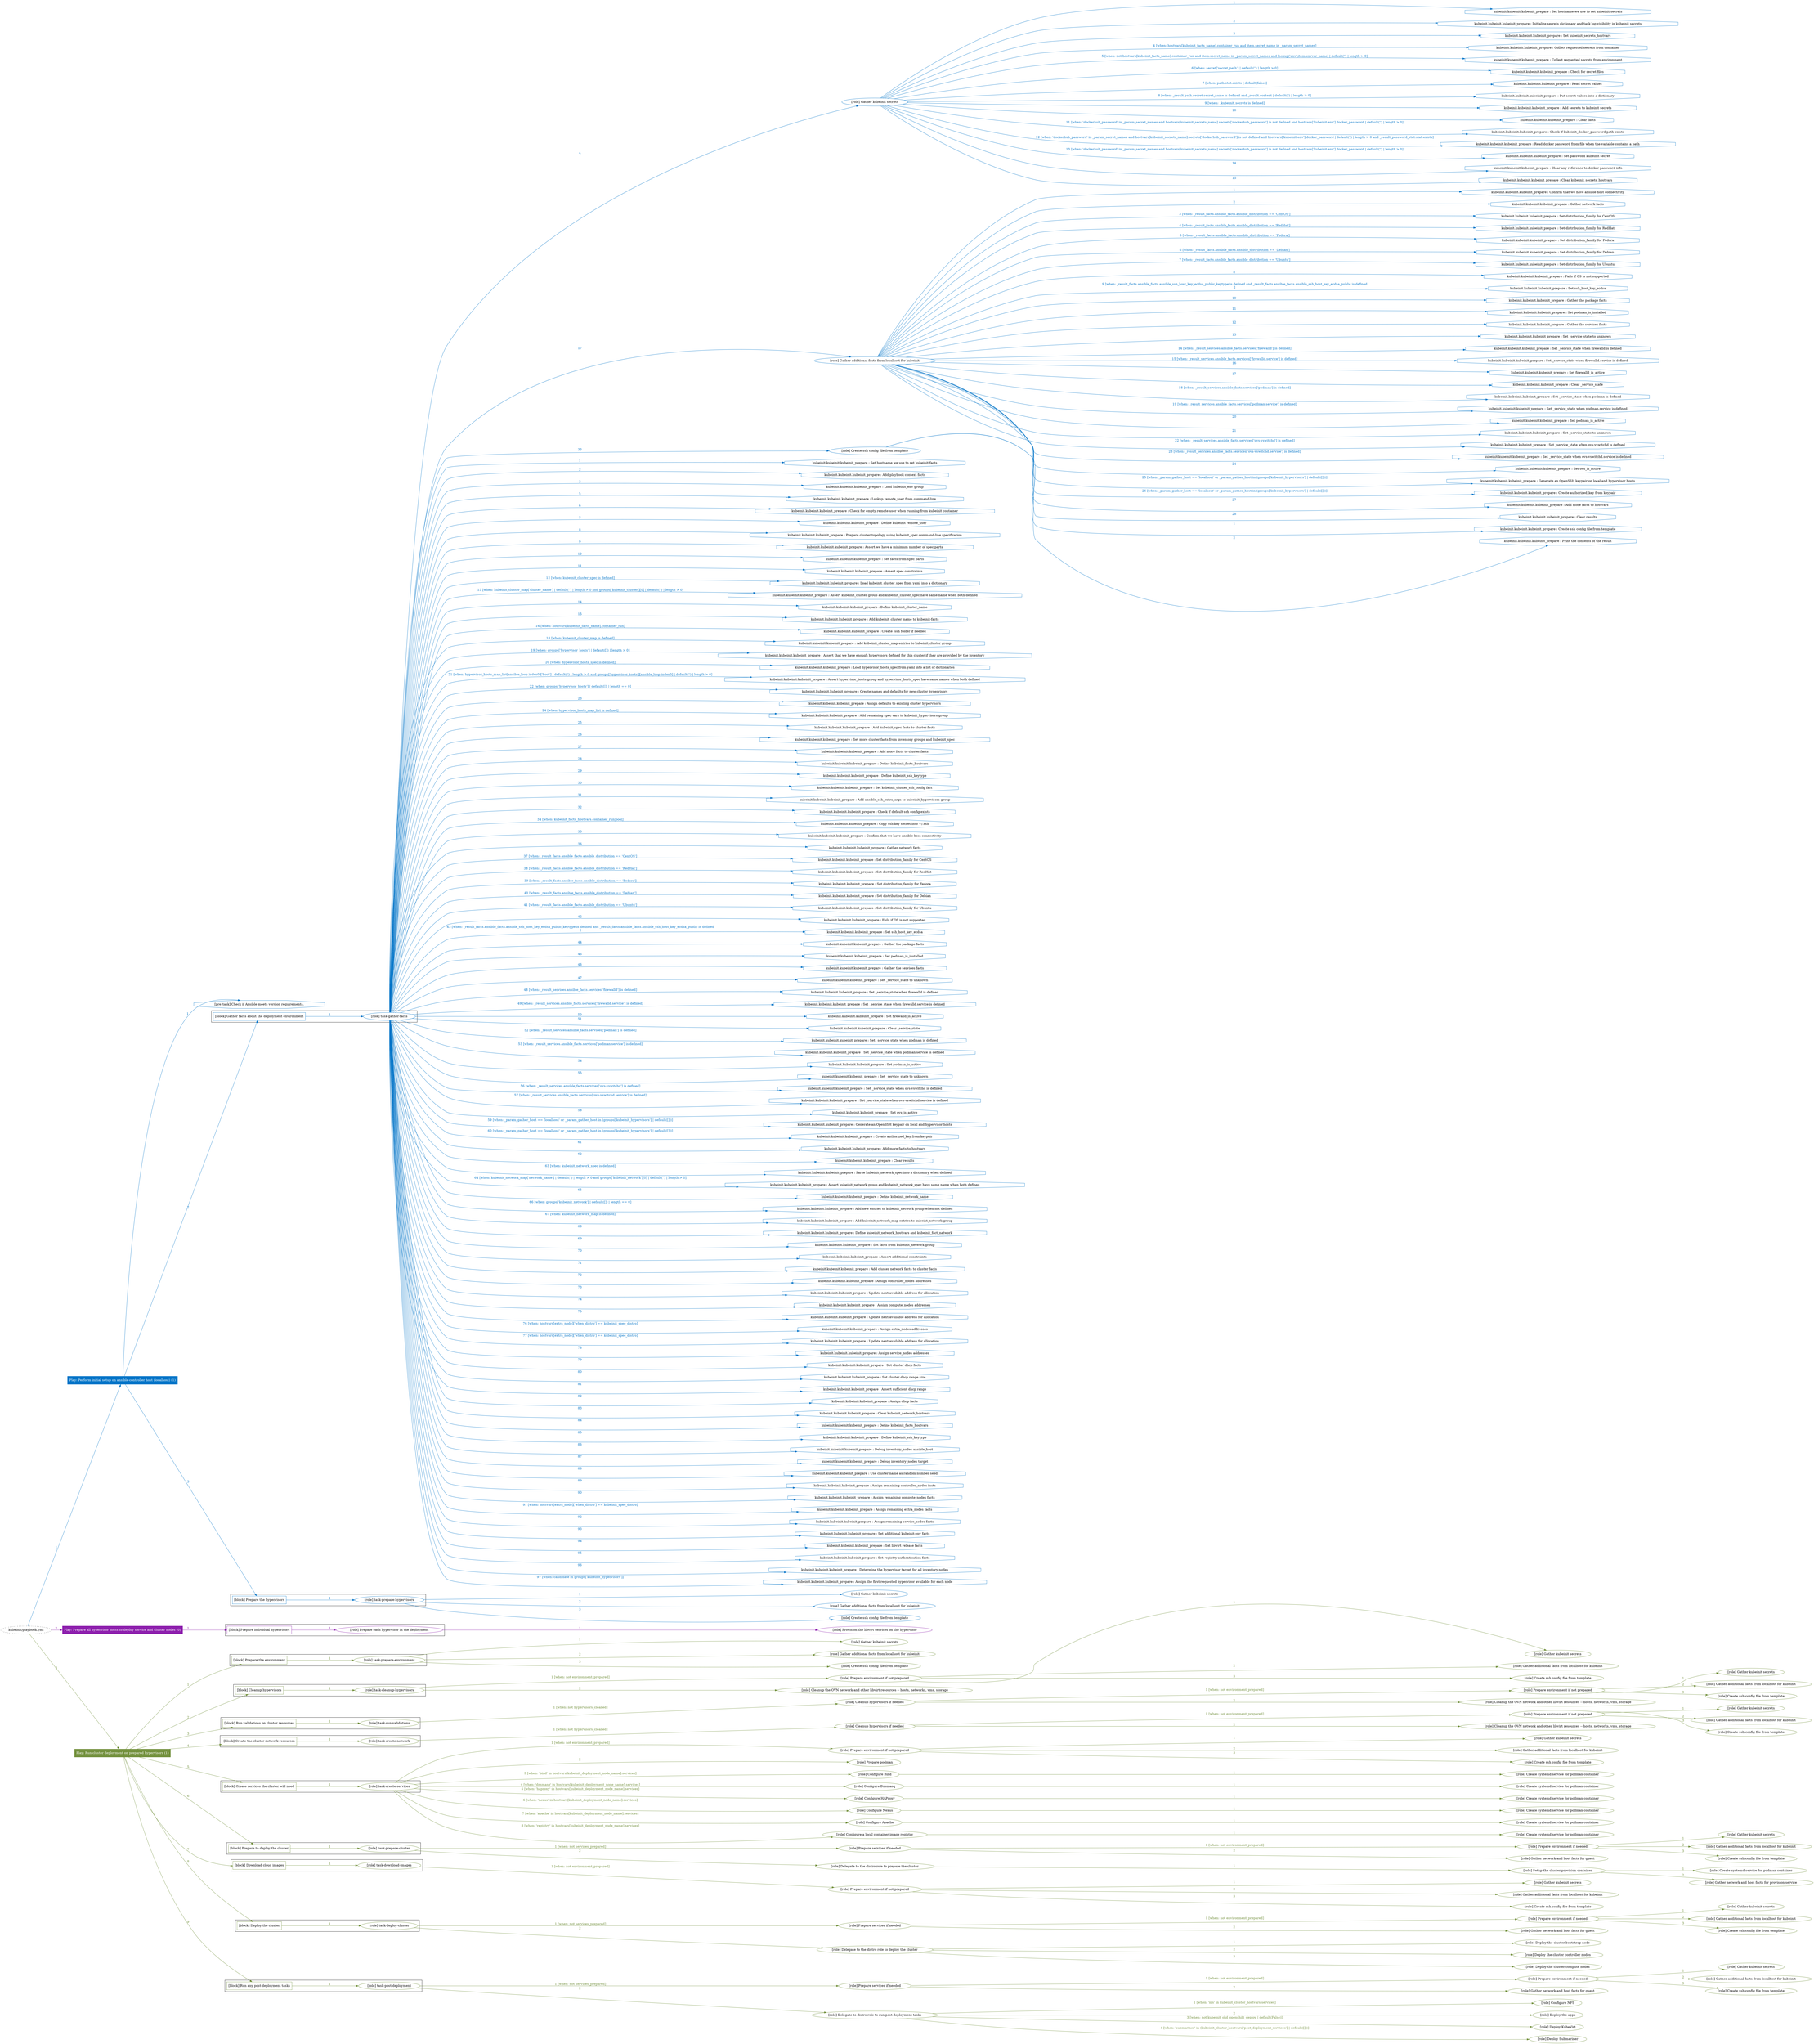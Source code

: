 digraph {
	graph [concentrate=true ordering=in rankdir=LR ratio=fill]
	edge [esep=5 sep=10]
	"kubeinit/playbook.yml" [URL="/home/runner/work/kubeinit/kubeinit/kubeinit/playbook.yml" id=playbook_699e2695 style=dotted]
	play_ec0ed445 [label="Play: Perform initial setup on ansible-controller host (localhost) (1)" URL="/home/runner/work/kubeinit/kubeinit/kubeinit/playbook.yml" color="#0475c8" fontcolor="#ffffff" id=play_ec0ed445 shape=box style=filled tooltip=localhost]
	"kubeinit/playbook.yml" -> play_ec0ed445 [label="1 " color="#0475c8" fontcolor="#0475c8" id=edge_a8cdc6c4 labeltooltip="1 " tooltip="1 "]
	subgraph "Gather kubeinit secrets" {
		role_072b0733 [label="[role] Gather kubeinit secrets" URL="/home/runner/.ansible/collections/ansible_collections/kubeinit/kubeinit/roles/kubeinit_prepare/tasks/gather_kubeinit_facts.yml" color="#0475c8" id=role_072b0733 tooltip="Gather kubeinit secrets"]
		task_8309d66c [label="kubeinit.kubeinit.kubeinit_prepare : Set hostname we use to set kubeinit secrets" URL="/home/runner/.ansible/collections/ansible_collections/kubeinit/kubeinit/roles/kubeinit_prepare/tasks/gather_kubeinit_secrets.yml" color="#0475c8" id=task_8309d66c shape=octagon tooltip="kubeinit.kubeinit.kubeinit_prepare : Set hostname we use to set kubeinit secrets"]
		role_072b0733 -> task_8309d66c [label="1 " color="#0475c8" fontcolor="#0475c8" id=edge_a333b913 labeltooltip="1 " tooltip="1 "]
		task_315aa2bd [label="kubeinit.kubeinit.kubeinit_prepare : Initialize secrets dictionary and task log visibility in kubeinit secrets" URL="/home/runner/.ansible/collections/ansible_collections/kubeinit/kubeinit/roles/kubeinit_prepare/tasks/gather_kubeinit_secrets.yml" color="#0475c8" id=task_315aa2bd shape=octagon tooltip="kubeinit.kubeinit.kubeinit_prepare : Initialize secrets dictionary and task log visibility in kubeinit secrets"]
		role_072b0733 -> task_315aa2bd [label="2 " color="#0475c8" fontcolor="#0475c8" id=edge_87680be5 labeltooltip="2 " tooltip="2 "]
		task_d7b420cc [label="kubeinit.kubeinit.kubeinit_prepare : Set kubeinit_secrets_hostvars" URL="/home/runner/.ansible/collections/ansible_collections/kubeinit/kubeinit/roles/kubeinit_prepare/tasks/gather_kubeinit_secrets.yml" color="#0475c8" id=task_d7b420cc shape=octagon tooltip="kubeinit.kubeinit.kubeinit_prepare : Set kubeinit_secrets_hostvars"]
		role_072b0733 -> task_d7b420cc [label="3 " color="#0475c8" fontcolor="#0475c8" id=edge_65160482 labeltooltip="3 " tooltip="3 "]
		task_715c73d2 [label="kubeinit.kubeinit.kubeinit_prepare : Collect requested secrets from container" URL="/home/runner/.ansible/collections/ansible_collections/kubeinit/kubeinit/roles/kubeinit_prepare/tasks/gather_kubeinit_secrets.yml" color="#0475c8" id=task_715c73d2 shape=octagon tooltip="kubeinit.kubeinit.kubeinit_prepare : Collect requested secrets from container"]
		role_072b0733 -> task_715c73d2 [label="4 [when: hostvars[kubeinit_facts_name].container_run and item.secret_name in _param_secret_names]" color="#0475c8" fontcolor="#0475c8" id=edge_ef9ebc6e labeltooltip="4 [when: hostvars[kubeinit_facts_name].container_run and item.secret_name in _param_secret_names]" tooltip="4 [when: hostvars[kubeinit_facts_name].container_run and item.secret_name in _param_secret_names]"]
		task_417d2dbb [label="kubeinit.kubeinit.kubeinit_prepare : Collect requested secrets from environment" URL="/home/runner/.ansible/collections/ansible_collections/kubeinit/kubeinit/roles/kubeinit_prepare/tasks/gather_kubeinit_secrets.yml" color="#0475c8" id=task_417d2dbb shape=octagon tooltip="kubeinit.kubeinit.kubeinit_prepare : Collect requested secrets from environment"]
		role_072b0733 -> task_417d2dbb [label="5 [when: not hostvars[kubeinit_facts_name].container_run and item.secret_name in _param_secret_names and lookup('env',item.envvar_name) | default('') | length > 0]" color="#0475c8" fontcolor="#0475c8" id=edge_fd408bbf labeltooltip="5 [when: not hostvars[kubeinit_facts_name].container_run and item.secret_name in _param_secret_names and lookup('env',item.envvar_name) | default('') | length > 0]" tooltip="5 [when: not hostvars[kubeinit_facts_name].container_run and item.secret_name in _param_secret_names and lookup('env',item.envvar_name) | default('') | length > 0]"]
		task_c5684be1 [label="kubeinit.kubeinit.kubeinit_prepare : Check for secret files" URL="/home/runner/.ansible/collections/ansible_collections/kubeinit/kubeinit/roles/kubeinit_prepare/tasks/gather_kubeinit_secrets.yml" color="#0475c8" id=task_c5684be1 shape=octagon tooltip="kubeinit.kubeinit.kubeinit_prepare : Check for secret files"]
		role_072b0733 -> task_c5684be1 [label="6 [when: secret['secret_path'] | default('') | length > 0]" color="#0475c8" fontcolor="#0475c8" id=edge_303b650b labeltooltip="6 [when: secret['secret_path'] | default('') | length > 0]" tooltip="6 [when: secret['secret_path'] | default('') | length > 0]"]
		task_dfc55d76 [label="kubeinit.kubeinit.kubeinit_prepare : Read secret values" URL="/home/runner/.ansible/collections/ansible_collections/kubeinit/kubeinit/roles/kubeinit_prepare/tasks/gather_kubeinit_secrets.yml" color="#0475c8" id=task_dfc55d76 shape=octagon tooltip="kubeinit.kubeinit.kubeinit_prepare : Read secret values"]
		role_072b0733 -> task_dfc55d76 [label="7 [when: path.stat.exists | default(false)]" color="#0475c8" fontcolor="#0475c8" id=edge_839f0374 labeltooltip="7 [when: path.stat.exists | default(false)]" tooltip="7 [when: path.stat.exists | default(false)]"]
		task_de344560 [label="kubeinit.kubeinit.kubeinit_prepare : Put secret values into a dictionary" URL="/home/runner/.ansible/collections/ansible_collections/kubeinit/kubeinit/roles/kubeinit_prepare/tasks/gather_kubeinit_secrets.yml" color="#0475c8" id=task_de344560 shape=octagon tooltip="kubeinit.kubeinit.kubeinit_prepare : Put secret values into a dictionary"]
		role_072b0733 -> task_de344560 [label="8 [when: _result.path.secret.secret_name is defined and _result.content | default('') | length > 0]" color="#0475c8" fontcolor="#0475c8" id=edge_ef4dedea labeltooltip="8 [when: _result.path.secret.secret_name is defined and _result.content | default('') | length > 0]" tooltip="8 [when: _result.path.secret.secret_name is defined and _result.content | default('') | length > 0]"]
		task_39279575 [label="kubeinit.kubeinit.kubeinit_prepare : Add secrets to kubeinit secrets" URL="/home/runner/.ansible/collections/ansible_collections/kubeinit/kubeinit/roles/kubeinit_prepare/tasks/gather_kubeinit_secrets.yml" color="#0475c8" id=task_39279575 shape=octagon tooltip="kubeinit.kubeinit.kubeinit_prepare : Add secrets to kubeinit secrets"]
		role_072b0733 -> task_39279575 [label="9 [when: _kubeinit_secrets is defined]" color="#0475c8" fontcolor="#0475c8" id=edge_739856d7 labeltooltip="9 [when: _kubeinit_secrets is defined]" tooltip="9 [when: _kubeinit_secrets is defined]"]
		task_82c0ce2d [label="kubeinit.kubeinit.kubeinit_prepare : Clear facts" URL="/home/runner/.ansible/collections/ansible_collections/kubeinit/kubeinit/roles/kubeinit_prepare/tasks/gather_kubeinit_secrets.yml" color="#0475c8" id=task_82c0ce2d shape=octagon tooltip="kubeinit.kubeinit.kubeinit_prepare : Clear facts"]
		role_072b0733 -> task_82c0ce2d [label="10 " color="#0475c8" fontcolor="#0475c8" id=edge_5181fdcd labeltooltip="10 " tooltip="10 "]
		task_a8d8f693 [label="kubeinit.kubeinit.kubeinit_prepare : Check if kubeinit_docker_password path exists" URL="/home/runner/.ansible/collections/ansible_collections/kubeinit/kubeinit/roles/kubeinit_prepare/tasks/gather_kubeinit_secrets.yml" color="#0475c8" id=task_a8d8f693 shape=octagon tooltip="kubeinit.kubeinit.kubeinit_prepare : Check if kubeinit_docker_password path exists"]
		role_072b0733 -> task_a8d8f693 [label="11 [when: 'dockerhub_password' in _param_secret_names and hostvars[kubeinit_secrets_name].secrets['dockerhub_password'] is not defined and hostvars['kubeinit-env'].docker_password | default('') | length > 0]" color="#0475c8" fontcolor="#0475c8" id=edge_a6c79edd labeltooltip="11 [when: 'dockerhub_password' in _param_secret_names and hostvars[kubeinit_secrets_name].secrets['dockerhub_password'] is not defined and hostvars['kubeinit-env'].docker_password | default('') | length > 0]" tooltip="11 [when: 'dockerhub_password' in _param_secret_names and hostvars[kubeinit_secrets_name].secrets['dockerhub_password'] is not defined and hostvars['kubeinit-env'].docker_password | default('') | length > 0]"]
		task_0cc03e8b [label="kubeinit.kubeinit.kubeinit_prepare : Read docker password from file when the variable contains a path" URL="/home/runner/.ansible/collections/ansible_collections/kubeinit/kubeinit/roles/kubeinit_prepare/tasks/gather_kubeinit_secrets.yml" color="#0475c8" id=task_0cc03e8b shape=octagon tooltip="kubeinit.kubeinit.kubeinit_prepare : Read docker password from file when the variable contains a path"]
		role_072b0733 -> task_0cc03e8b [label="12 [when: 'dockerhub_password' in _param_secret_names and hostvars[kubeinit_secrets_name].secrets['dockerhub_password'] is not defined and hostvars['kubeinit-env'].docker_password | default('') | length > 0 and _result_password_stat.stat.exists]" color="#0475c8" fontcolor="#0475c8" id=edge_96189a5a labeltooltip="12 [when: 'dockerhub_password' in _param_secret_names and hostvars[kubeinit_secrets_name].secrets['dockerhub_password'] is not defined and hostvars['kubeinit-env'].docker_password | default('') | length > 0 and _result_password_stat.stat.exists]" tooltip="12 [when: 'dockerhub_password' in _param_secret_names and hostvars[kubeinit_secrets_name].secrets['dockerhub_password'] is not defined and hostvars['kubeinit-env'].docker_password | default('') | length > 0 and _result_password_stat.stat.exists]"]
		task_51f4fc05 [label="kubeinit.kubeinit.kubeinit_prepare : Set password kubeinit secret" URL="/home/runner/.ansible/collections/ansible_collections/kubeinit/kubeinit/roles/kubeinit_prepare/tasks/gather_kubeinit_secrets.yml" color="#0475c8" id=task_51f4fc05 shape=octagon tooltip="kubeinit.kubeinit.kubeinit_prepare : Set password kubeinit secret"]
		role_072b0733 -> task_51f4fc05 [label="13 [when: 'dockerhub_password' in _param_secret_names and hostvars[kubeinit_secrets_name].secrets['dockerhub_password'] is not defined and hostvars['kubeinit-env'].docker_password | default('') | length > 0]" color="#0475c8" fontcolor="#0475c8" id=edge_32ca7da5 labeltooltip="13 [when: 'dockerhub_password' in _param_secret_names and hostvars[kubeinit_secrets_name].secrets['dockerhub_password'] is not defined and hostvars['kubeinit-env'].docker_password | default('') | length > 0]" tooltip="13 [when: 'dockerhub_password' in _param_secret_names and hostvars[kubeinit_secrets_name].secrets['dockerhub_password'] is not defined and hostvars['kubeinit-env'].docker_password | default('') | length > 0]"]
		task_0a6c2c0d [label="kubeinit.kubeinit.kubeinit_prepare : Clear any reference to docker password info" URL="/home/runner/.ansible/collections/ansible_collections/kubeinit/kubeinit/roles/kubeinit_prepare/tasks/gather_kubeinit_secrets.yml" color="#0475c8" id=task_0a6c2c0d shape=octagon tooltip="kubeinit.kubeinit.kubeinit_prepare : Clear any reference to docker password info"]
		role_072b0733 -> task_0a6c2c0d [label="14 " color="#0475c8" fontcolor="#0475c8" id=edge_7398d4db labeltooltip="14 " tooltip="14 "]
		task_c8011182 [label="kubeinit.kubeinit.kubeinit_prepare : Clear kubeinit_secrets_hostvars" URL="/home/runner/.ansible/collections/ansible_collections/kubeinit/kubeinit/roles/kubeinit_prepare/tasks/gather_kubeinit_secrets.yml" color="#0475c8" id=task_c8011182 shape=octagon tooltip="kubeinit.kubeinit.kubeinit_prepare : Clear kubeinit_secrets_hostvars"]
		role_072b0733 -> task_c8011182 [label="15 " color="#0475c8" fontcolor="#0475c8" id=edge_3638d6b4 labeltooltip="15 " tooltip="15 "]
	}
	subgraph "Gather additional facts from localhost for kubeinit" {
		role_a56aa045 [label="[role] Gather additional facts from localhost for kubeinit" URL="/home/runner/.ansible/collections/ansible_collections/kubeinit/kubeinit/roles/kubeinit_prepare/tasks/gather_kubeinit_facts.yml" color="#0475c8" id=role_a56aa045 tooltip="Gather additional facts from localhost for kubeinit"]
		task_0ba1886e [label="kubeinit.kubeinit.kubeinit_prepare : Confirm that we have ansible host connectivity" URL="/home/runner/.ansible/collections/ansible_collections/kubeinit/kubeinit/roles/kubeinit_prepare/tasks/gather_host_facts.yml" color="#0475c8" id=task_0ba1886e shape=octagon tooltip="kubeinit.kubeinit.kubeinit_prepare : Confirm that we have ansible host connectivity"]
		role_a56aa045 -> task_0ba1886e [label="1 " color="#0475c8" fontcolor="#0475c8" id=edge_673fcb10 labeltooltip="1 " tooltip="1 "]
		task_3abd87ec [label="kubeinit.kubeinit.kubeinit_prepare : Gather network facts" URL="/home/runner/.ansible/collections/ansible_collections/kubeinit/kubeinit/roles/kubeinit_prepare/tasks/gather_host_facts.yml" color="#0475c8" id=task_3abd87ec shape=octagon tooltip="kubeinit.kubeinit.kubeinit_prepare : Gather network facts"]
		role_a56aa045 -> task_3abd87ec [label="2 " color="#0475c8" fontcolor="#0475c8" id=edge_99483a44 labeltooltip="2 " tooltip="2 "]
		task_f68ac28b [label="kubeinit.kubeinit.kubeinit_prepare : Set distribution_family for CentOS" URL="/home/runner/.ansible/collections/ansible_collections/kubeinit/kubeinit/roles/kubeinit_prepare/tasks/gather_host_facts.yml" color="#0475c8" id=task_f68ac28b shape=octagon tooltip="kubeinit.kubeinit.kubeinit_prepare : Set distribution_family for CentOS"]
		role_a56aa045 -> task_f68ac28b [label="3 [when: _result_facts.ansible_facts.ansible_distribution == 'CentOS']" color="#0475c8" fontcolor="#0475c8" id=edge_7ab544b6 labeltooltip="3 [when: _result_facts.ansible_facts.ansible_distribution == 'CentOS']" tooltip="3 [when: _result_facts.ansible_facts.ansible_distribution == 'CentOS']"]
		task_73f61e4b [label="kubeinit.kubeinit.kubeinit_prepare : Set distribution_family for RedHat" URL="/home/runner/.ansible/collections/ansible_collections/kubeinit/kubeinit/roles/kubeinit_prepare/tasks/gather_host_facts.yml" color="#0475c8" id=task_73f61e4b shape=octagon tooltip="kubeinit.kubeinit.kubeinit_prepare : Set distribution_family for RedHat"]
		role_a56aa045 -> task_73f61e4b [label="4 [when: _result_facts.ansible_facts.ansible_distribution == 'RedHat']" color="#0475c8" fontcolor="#0475c8" id=edge_00ebb85e labeltooltip="4 [when: _result_facts.ansible_facts.ansible_distribution == 'RedHat']" tooltip="4 [when: _result_facts.ansible_facts.ansible_distribution == 'RedHat']"]
		task_7c0c320a [label="kubeinit.kubeinit.kubeinit_prepare : Set distribution_family for Fedora" URL="/home/runner/.ansible/collections/ansible_collections/kubeinit/kubeinit/roles/kubeinit_prepare/tasks/gather_host_facts.yml" color="#0475c8" id=task_7c0c320a shape=octagon tooltip="kubeinit.kubeinit.kubeinit_prepare : Set distribution_family for Fedora"]
		role_a56aa045 -> task_7c0c320a [label="5 [when: _result_facts.ansible_facts.ansible_distribution == 'Fedora']" color="#0475c8" fontcolor="#0475c8" id=edge_c0cb800f labeltooltip="5 [when: _result_facts.ansible_facts.ansible_distribution == 'Fedora']" tooltip="5 [when: _result_facts.ansible_facts.ansible_distribution == 'Fedora']"]
		task_43742200 [label="kubeinit.kubeinit.kubeinit_prepare : Set distribution_family for Debian" URL="/home/runner/.ansible/collections/ansible_collections/kubeinit/kubeinit/roles/kubeinit_prepare/tasks/gather_host_facts.yml" color="#0475c8" id=task_43742200 shape=octagon tooltip="kubeinit.kubeinit.kubeinit_prepare : Set distribution_family for Debian"]
		role_a56aa045 -> task_43742200 [label="6 [when: _result_facts.ansible_facts.ansible_distribution == 'Debian']" color="#0475c8" fontcolor="#0475c8" id=edge_c186debf labeltooltip="6 [when: _result_facts.ansible_facts.ansible_distribution == 'Debian']" tooltip="6 [when: _result_facts.ansible_facts.ansible_distribution == 'Debian']"]
		task_368e982b [label="kubeinit.kubeinit.kubeinit_prepare : Set distribution_family for Ubuntu" URL="/home/runner/.ansible/collections/ansible_collections/kubeinit/kubeinit/roles/kubeinit_prepare/tasks/gather_host_facts.yml" color="#0475c8" id=task_368e982b shape=octagon tooltip="kubeinit.kubeinit.kubeinit_prepare : Set distribution_family for Ubuntu"]
		role_a56aa045 -> task_368e982b [label="7 [when: _result_facts.ansible_facts.ansible_distribution == 'Ubuntu']" color="#0475c8" fontcolor="#0475c8" id=edge_1571bf7e labeltooltip="7 [when: _result_facts.ansible_facts.ansible_distribution == 'Ubuntu']" tooltip="7 [when: _result_facts.ansible_facts.ansible_distribution == 'Ubuntu']"]
		task_452f5204 [label="kubeinit.kubeinit.kubeinit_prepare : Fails if OS is not supported" URL="/home/runner/.ansible/collections/ansible_collections/kubeinit/kubeinit/roles/kubeinit_prepare/tasks/gather_host_facts.yml" color="#0475c8" id=task_452f5204 shape=octagon tooltip="kubeinit.kubeinit.kubeinit_prepare : Fails if OS is not supported"]
		role_a56aa045 -> task_452f5204 [label="8 " color="#0475c8" fontcolor="#0475c8" id=edge_dd9bb73f labeltooltip="8 " tooltip="8 "]
		task_5aeb0f8c [label="kubeinit.kubeinit.kubeinit_prepare : Set ssh_host_key_ecdsa" URL="/home/runner/.ansible/collections/ansible_collections/kubeinit/kubeinit/roles/kubeinit_prepare/tasks/gather_host_facts.yml" color="#0475c8" id=task_5aeb0f8c shape=octagon tooltip="kubeinit.kubeinit.kubeinit_prepare : Set ssh_host_key_ecdsa"]
		role_a56aa045 -> task_5aeb0f8c [label="9 [when: _result_facts.ansible_facts.ansible_ssh_host_key_ecdsa_public_keytype is defined and _result_facts.ansible_facts.ansible_ssh_host_key_ecdsa_public is defined
]" color="#0475c8" fontcolor="#0475c8" id=edge_7a349d80 labeltooltip="9 [when: _result_facts.ansible_facts.ansible_ssh_host_key_ecdsa_public_keytype is defined and _result_facts.ansible_facts.ansible_ssh_host_key_ecdsa_public is defined
]" tooltip="9 [when: _result_facts.ansible_facts.ansible_ssh_host_key_ecdsa_public_keytype is defined and _result_facts.ansible_facts.ansible_ssh_host_key_ecdsa_public is defined
]"]
		task_9033b1a9 [label="kubeinit.kubeinit.kubeinit_prepare : Gather the package facts" URL="/home/runner/.ansible/collections/ansible_collections/kubeinit/kubeinit/roles/kubeinit_prepare/tasks/gather_host_facts.yml" color="#0475c8" id=task_9033b1a9 shape=octagon tooltip="kubeinit.kubeinit.kubeinit_prepare : Gather the package facts"]
		role_a56aa045 -> task_9033b1a9 [label="10 " color="#0475c8" fontcolor="#0475c8" id=edge_68b2cd0b labeltooltip="10 " tooltip="10 "]
		task_8d8bece6 [label="kubeinit.kubeinit.kubeinit_prepare : Set podman_is_installed" URL="/home/runner/.ansible/collections/ansible_collections/kubeinit/kubeinit/roles/kubeinit_prepare/tasks/gather_host_facts.yml" color="#0475c8" id=task_8d8bece6 shape=octagon tooltip="kubeinit.kubeinit.kubeinit_prepare : Set podman_is_installed"]
		role_a56aa045 -> task_8d8bece6 [label="11 " color="#0475c8" fontcolor="#0475c8" id=edge_d246646f labeltooltip="11 " tooltip="11 "]
		task_2439eb8a [label="kubeinit.kubeinit.kubeinit_prepare : Gather the services facts" URL="/home/runner/.ansible/collections/ansible_collections/kubeinit/kubeinit/roles/kubeinit_prepare/tasks/gather_host_facts.yml" color="#0475c8" id=task_2439eb8a shape=octagon tooltip="kubeinit.kubeinit.kubeinit_prepare : Gather the services facts"]
		role_a56aa045 -> task_2439eb8a [label="12 " color="#0475c8" fontcolor="#0475c8" id=edge_9d542e82 labeltooltip="12 " tooltip="12 "]
		task_7af38116 [label="kubeinit.kubeinit.kubeinit_prepare : Set _service_state to unknown" URL="/home/runner/.ansible/collections/ansible_collections/kubeinit/kubeinit/roles/kubeinit_prepare/tasks/gather_host_facts.yml" color="#0475c8" id=task_7af38116 shape=octagon tooltip="kubeinit.kubeinit.kubeinit_prepare : Set _service_state to unknown"]
		role_a56aa045 -> task_7af38116 [label="13 " color="#0475c8" fontcolor="#0475c8" id=edge_40662873 labeltooltip="13 " tooltip="13 "]
		task_5d67f166 [label="kubeinit.kubeinit.kubeinit_prepare : Set _service_state when firewalld is defined" URL="/home/runner/.ansible/collections/ansible_collections/kubeinit/kubeinit/roles/kubeinit_prepare/tasks/gather_host_facts.yml" color="#0475c8" id=task_5d67f166 shape=octagon tooltip="kubeinit.kubeinit.kubeinit_prepare : Set _service_state when firewalld is defined"]
		role_a56aa045 -> task_5d67f166 [label="14 [when: _result_services.ansible_facts.services['firewalld'] is defined]" color="#0475c8" fontcolor="#0475c8" id=edge_9d8d43cc labeltooltip="14 [when: _result_services.ansible_facts.services['firewalld'] is defined]" tooltip="14 [when: _result_services.ansible_facts.services['firewalld'] is defined]"]
		task_ce72dbe6 [label="kubeinit.kubeinit.kubeinit_prepare : Set _service_state when firewalld.service is defined" URL="/home/runner/.ansible/collections/ansible_collections/kubeinit/kubeinit/roles/kubeinit_prepare/tasks/gather_host_facts.yml" color="#0475c8" id=task_ce72dbe6 shape=octagon tooltip="kubeinit.kubeinit.kubeinit_prepare : Set _service_state when firewalld.service is defined"]
		role_a56aa045 -> task_ce72dbe6 [label="15 [when: _result_services.ansible_facts.services['firewalld.service'] is defined]" color="#0475c8" fontcolor="#0475c8" id=edge_c759d39d labeltooltip="15 [when: _result_services.ansible_facts.services['firewalld.service'] is defined]" tooltip="15 [when: _result_services.ansible_facts.services['firewalld.service'] is defined]"]
		task_ac657ae2 [label="kubeinit.kubeinit.kubeinit_prepare : Set firewalld_is_active" URL="/home/runner/.ansible/collections/ansible_collections/kubeinit/kubeinit/roles/kubeinit_prepare/tasks/gather_host_facts.yml" color="#0475c8" id=task_ac657ae2 shape=octagon tooltip="kubeinit.kubeinit.kubeinit_prepare : Set firewalld_is_active"]
		role_a56aa045 -> task_ac657ae2 [label="16 " color="#0475c8" fontcolor="#0475c8" id=edge_b79171a8 labeltooltip="16 " tooltip="16 "]
		task_c5d06bae [label="kubeinit.kubeinit.kubeinit_prepare : Clear _service_state" URL="/home/runner/.ansible/collections/ansible_collections/kubeinit/kubeinit/roles/kubeinit_prepare/tasks/gather_host_facts.yml" color="#0475c8" id=task_c5d06bae shape=octagon tooltip="kubeinit.kubeinit.kubeinit_prepare : Clear _service_state"]
		role_a56aa045 -> task_c5d06bae [label="17 " color="#0475c8" fontcolor="#0475c8" id=edge_8be587cf labeltooltip="17 " tooltip="17 "]
		task_7c9a00ed [label="kubeinit.kubeinit.kubeinit_prepare : Set _service_state when podman is defined" URL="/home/runner/.ansible/collections/ansible_collections/kubeinit/kubeinit/roles/kubeinit_prepare/tasks/gather_host_facts.yml" color="#0475c8" id=task_7c9a00ed shape=octagon tooltip="kubeinit.kubeinit.kubeinit_prepare : Set _service_state when podman is defined"]
		role_a56aa045 -> task_7c9a00ed [label="18 [when: _result_services.ansible_facts.services['podman'] is defined]" color="#0475c8" fontcolor="#0475c8" id=edge_0988de82 labeltooltip="18 [when: _result_services.ansible_facts.services['podman'] is defined]" tooltip="18 [when: _result_services.ansible_facts.services['podman'] is defined]"]
		task_45eff404 [label="kubeinit.kubeinit.kubeinit_prepare : Set _service_state when podman.service is defined" URL="/home/runner/.ansible/collections/ansible_collections/kubeinit/kubeinit/roles/kubeinit_prepare/tasks/gather_host_facts.yml" color="#0475c8" id=task_45eff404 shape=octagon tooltip="kubeinit.kubeinit.kubeinit_prepare : Set _service_state when podman.service is defined"]
		role_a56aa045 -> task_45eff404 [label="19 [when: _result_services.ansible_facts.services['podman.service'] is defined]" color="#0475c8" fontcolor="#0475c8" id=edge_8a09a687 labeltooltip="19 [when: _result_services.ansible_facts.services['podman.service'] is defined]" tooltip="19 [when: _result_services.ansible_facts.services['podman.service'] is defined]"]
		task_e28b7749 [label="kubeinit.kubeinit.kubeinit_prepare : Set podman_is_active" URL="/home/runner/.ansible/collections/ansible_collections/kubeinit/kubeinit/roles/kubeinit_prepare/tasks/gather_host_facts.yml" color="#0475c8" id=task_e28b7749 shape=octagon tooltip="kubeinit.kubeinit.kubeinit_prepare : Set podman_is_active"]
		role_a56aa045 -> task_e28b7749 [label="20 " color="#0475c8" fontcolor="#0475c8" id=edge_6d70aa2c labeltooltip="20 " tooltip="20 "]
		task_d6c3deb5 [label="kubeinit.kubeinit.kubeinit_prepare : Set _service_state to unknown" URL="/home/runner/.ansible/collections/ansible_collections/kubeinit/kubeinit/roles/kubeinit_prepare/tasks/gather_host_facts.yml" color="#0475c8" id=task_d6c3deb5 shape=octagon tooltip="kubeinit.kubeinit.kubeinit_prepare : Set _service_state to unknown"]
		role_a56aa045 -> task_d6c3deb5 [label="21 " color="#0475c8" fontcolor="#0475c8" id=edge_adfe07f7 labeltooltip="21 " tooltip="21 "]
		task_3977f59c [label="kubeinit.kubeinit.kubeinit_prepare : Set _service_state when ovs-vswitchd is defined" URL="/home/runner/.ansible/collections/ansible_collections/kubeinit/kubeinit/roles/kubeinit_prepare/tasks/gather_host_facts.yml" color="#0475c8" id=task_3977f59c shape=octagon tooltip="kubeinit.kubeinit.kubeinit_prepare : Set _service_state when ovs-vswitchd is defined"]
		role_a56aa045 -> task_3977f59c [label="22 [when: _result_services.ansible_facts.services['ovs-vswitchd'] is defined]" color="#0475c8" fontcolor="#0475c8" id=edge_97715601 labeltooltip="22 [when: _result_services.ansible_facts.services['ovs-vswitchd'] is defined]" tooltip="22 [when: _result_services.ansible_facts.services['ovs-vswitchd'] is defined]"]
		task_ec0b2895 [label="kubeinit.kubeinit.kubeinit_prepare : Set _service_state when ovs-vswitchd.service is defined" URL="/home/runner/.ansible/collections/ansible_collections/kubeinit/kubeinit/roles/kubeinit_prepare/tasks/gather_host_facts.yml" color="#0475c8" id=task_ec0b2895 shape=octagon tooltip="kubeinit.kubeinit.kubeinit_prepare : Set _service_state when ovs-vswitchd.service is defined"]
		role_a56aa045 -> task_ec0b2895 [label="23 [when: _result_services.ansible_facts.services['ovs-vswitchd.service'] is defined]" color="#0475c8" fontcolor="#0475c8" id=edge_9492e793 labeltooltip="23 [when: _result_services.ansible_facts.services['ovs-vswitchd.service'] is defined]" tooltip="23 [when: _result_services.ansible_facts.services['ovs-vswitchd.service'] is defined]"]
		task_ff3bdfc4 [label="kubeinit.kubeinit.kubeinit_prepare : Set ovs_is_active" URL="/home/runner/.ansible/collections/ansible_collections/kubeinit/kubeinit/roles/kubeinit_prepare/tasks/gather_host_facts.yml" color="#0475c8" id=task_ff3bdfc4 shape=octagon tooltip="kubeinit.kubeinit.kubeinit_prepare : Set ovs_is_active"]
		role_a56aa045 -> task_ff3bdfc4 [label="24 " color="#0475c8" fontcolor="#0475c8" id=edge_485bd4f0 labeltooltip="24 " tooltip="24 "]
		task_b5981d2e [label="kubeinit.kubeinit.kubeinit_prepare : Generate an OpenSSH keypair on local and hypervisor hosts" URL="/home/runner/.ansible/collections/ansible_collections/kubeinit/kubeinit/roles/kubeinit_prepare/tasks/gather_host_facts.yml" color="#0475c8" id=task_b5981d2e shape=octagon tooltip="kubeinit.kubeinit.kubeinit_prepare : Generate an OpenSSH keypair on local and hypervisor hosts"]
		role_a56aa045 -> task_b5981d2e [label="25 [when: _param_gather_host == 'localhost' or _param_gather_host in (groups['kubeinit_hypervisors'] | default([]))]" color="#0475c8" fontcolor="#0475c8" id=edge_c63d0194 labeltooltip="25 [when: _param_gather_host == 'localhost' or _param_gather_host in (groups['kubeinit_hypervisors'] | default([]))]" tooltip="25 [when: _param_gather_host == 'localhost' or _param_gather_host in (groups['kubeinit_hypervisors'] | default([]))]"]
		task_d4c8b5c0 [label="kubeinit.kubeinit.kubeinit_prepare : Create authorized_key from keypair" URL="/home/runner/.ansible/collections/ansible_collections/kubeinit/kubeinit/roles/kubeinit_prepare/tasks/gather_host_facts.yml" color="#0475c8" id=task_d4c8b5c0 shape=octagon tooltip="kubeinit.kubeinit.kubeinit_prepare : Create authorized_key from keypair"]
		role_a56aa045 -> task_d4c8b5c0 [label="26 [when: _param_gather_host == 'localhost' or _param_gather_host in (groups['kubeinit_hypervisors'] | default([]))]" color="#0475c8" fontcolor="#0475c8" id=edge_642d29a6 labeltooltip="26 [when: _param_gather_host == 'localhost' or _param_gather_host in (groups['kubeinit_hypervisors'] | default([]))]" tooltip="26 [when: _param_gather_host == 'localhost' or _param_gather_host in (groups['kubeinit_hypervisors'] | default([]))]"]
		task_bd14c103 [label="kubeinit.kubeinit.kubeinit_prepare : Add more facts to hostvars" URL="/home/runner/.ansible/collections/ansible_collections/kubeinit/kubeinit/roles/kubeinit_prepare/tasks/gather_host_facts.yml" color="#0475c8" id=task_bd14c103 shape=octagon tooltip="kubeinit.kubeinit.kubeinit_prepare : Add more facts to hostvars"]
		role_a56aa045 -> task_bd14c103 [label="27 " color="#0475c8" fontcolor="#0475c8" id=edge_b6302f06 labeltooltip="27 " tooltip="27 "]
		task_281ff88e [label="kubeinit.kubeinit.kubeinit_prepare : Clear results" URL="/home/runner/.ansible/collections/ansible_collections/kubeinit/kubeinit/roles/kubeinit_prepare/tasks/gather_host_facts.yml" color="#0475c8" id=task_281ff88e shape=octagon tooltip="kubeinit.kubeinit.kubeinit_prepare : Clear results"]
		role_a56aa045 -> task_281ff88e [label="28 " color="#0475c8" fontcolor="#0475c8" id=edge_77059ac3 labeltooltip="28 " tooltip="28 "]
	}
	subgraph "Create ssh config file from template" {
		role_1391b3a8 [label="[role] Create ssh config file from template" URL="/home/runner/.ansible/collections/ansible_collections/kubeinit/kubeinit/roles/kubeinit_prepare/tasks/gather_kubeinit_facts.yml" color="#0475c8" id=role_1391b3a8 tooltip="Create ssh config file from template"]
		task_d5bb23ea [label="kubeinit.kubeinit.kubeinit_prepare : Create ssh config file from template" URL="/home/runner/.ansible/collections/ansible_collections/kubeinit/kubeinit/roles/kubeinit_prepare/tasks/create_host_ssh_config.yml" color="#0475c8" id=task_d5bb23ea shape=octagon tooltip="kubeinit.kubeinit.kubeinit_prepare : Create ssh config file from template"]
		role_1391b3a8 -> task_d5bb23ea [label="1 " color="#0475c8" fontcolor="#0475c8" id=edge_17be99ef labeltooltip="1 " tooltip="1 "]
		task_3582fb0b [label="kubeinit.kubeinit.kubeinit_prepare : Print the contents of the result" URL="/home/runner/.ansible/collections/ansible_collections/kubeinit/kubeinit/roles/kubeinit_prepare/tasks/create_host_ssh_config.yml" color="#0475c8" id=task_3582fb0b shape=octagon tooltip="kubeinit.kubeinit.kubeinit_prepare : Print the contents of the result"]
		role_1391b3a8 -> task_3582fb0b [label="2 " color="#0475c8" fontcolor="#0475c8" id=edge_f6e58d6f labeltooltip="2 " tooltip="2 "]
	}
	subgraph "task-gather-facts" {
		role_992739c6 [label="[role] task-gather-facts" URL="/home/runner/work/kubeinit/kubeinit/kubeinit/playbook.yml" color="#0475c8" id=role_992739c6 tooltip="task-gather-facts"]
		task_d024ba77 [label="kubeinit.kubeinit.kubeinit_prepare : Set hostname we use to set kubeinit facts" URL="/home/runner/.ansible/collections/ansible_collections/kubeinit/kubeinit/roles/kubeinit_prepare/tasks/gather_kubeinit_facts.yml" color="#0475c8" id=task_d024ba77 shape=octagon tooltip="kubeinit.kubeinit.kubeinit_prepare : Set hostname we use to set kubeinit facts"]
		role_992739c6 -> task_d024ba77 [label="1 " color="#0475c8" fontcolor="#0475c8" id=edge_a4b9b6fe labeltooltip="1 " tooltip="1 "]
		task_f31cae40 [label="kubeinit.kubeinit.kubeinit_prepare : Add playbook context facts" URL="/home/runner/.ansible/collections/ansible_collections/kubeinit/kubeinit/roles/kubeinit_prepare/tasks/gather_kubeinit_facts.yml" color="#0475c8" id=task_f31cae40 shape=octagon tooltip="kubeinit.kubeinit.kubeinit_prepare : Add playbook context facts"]
		role_992739c6 -> task_f31cae40 [label="2 " color="#0475c8" fontcolor="#0475c8" id=edge_6770a9ad labeltooltip="2 " tooltip="2 "]
		task_39487536 [label="kubeinit.kubeinit.kubeinit_prepare : Load kubeinit_env group" URL="/home/runner/.ansible/collections/ansible_collections/kubeinit/kubeinit/roles/kubeinit_prepare/tasks/gather_kubeinit_facts.yml" color="#0475c8" id=task_39487536 shape=octagon tooltip="kubeinit.kubeinit.kubeinit_prepare : Load kubeinit_env group"]
		role_992739c6 -> task_39487536 [label="3 " color="#0475c8" fontcolor="#0475c8" id=edge_6d258c1d labeltooltip="3 " tooltip="3 "]
		role_992739c6 -> role_072b0733 [label="4 " color="#0475c8" fontcolor="#0475c8" id=edge_fe21cbf9 labeltooltip="4 " tooltip="4 "]
		task_be8dd5b4 [label="kubeinit.kubeinit.kubeinit_prepare : Lookup remote_user from command-line" URL="/home/runner/.ansible/collections/ansible_collections/kubeinit/kubeinit/roles/kubeinit_prepare/tasks/gather_kubeinit_facts.yml" color="#0475c8" id=task_be8dd5b4 shape=octagon tooltip="kubeinit.kubeinit.kubeinit_prepare : Lookup remote_user from command-line"]
		role_992739c6 -> task_be8dd5b4 [label="5 " color="#0475c8" fontcolor="#0475c8" id=edge_9e50608f labeltooltip="5 " tooltip="5 "]
		task_35597413 [label="kubeinit.kubeinit.kubeinit_prepare : Check for empty remote user when running from kubeinit container" URL="/home/runner/.ansible/collections/ansible_collections/kubeinit/kubeinit/roles/kubeinit_prepare/tasks/gather_kubeinit_facts.yml" color="#0475c8" id=task_35597413 shape=octagon tooltip="kubeinit.kubeinit.kubeinit_prepare : Check for empty remote user when running from kubeinit container"]
		role_992739c6 -> task_35597413 [label="6 " color="#0475c8" fontcolor="#0475c8" id=edge_6c51ccd2 labeltooltip="6 " tooltip="6 "]
		task_65b972d4 [label="kubeinit.kubeinit.kubeinit_prepare : Define kubeinit remote_user" URL="/home/runner/.ansible/collections/ansible_collections/kubeinit/kubeinit/roles/kubeinit_prepare/tasks/gather_kubeinit_facts.yml" color="#0475c8" id=task_65b972d4 shape=octagon tooltip="kubeinit.kubeinit.kubeinit_prepare : Define kubeinit remote_user"]
		role_992739c6 -> task_65b972d4 [label="7 " color="#0475c8" fontcolor="#0475c8" id=edge_c8ed5fac labeltooltip="7 " tooltip="7 "]
		task_0a093d74 [label="kubeinit.kubeinit.kubeinit_prepare : Prepare cluster topology using kubeinit_spec command-line specification" URL="/home/runner/.ansible/collections/ansible_collections/kubeinit/kubeinit/roles/kubeinit_prepare/tasks/gather_kubeinit_facts.yml" color="#0475c8" id=task_0a093d74 shape=octagon tooltip="kubeinit.kubeinit.kubeinit_prepare : Prepare cluster topology using kubeinit_spec command-line specification"]
		role_992739c6 -> task_0a093d74 [label="8 " color="#0475c8" fontcolor="#0475c8" id=edge_e691b7d6 labeltooltip="8 " tooltip="8 "]
		task_9f7a4845 [label="kubeinit.kubeinit.kubeinit_prepare : Assert we have a minimum number of spec parts" URL="/home/runner/.ansible/collections/ansible_collections/kubeinit/kubeinit/roles/kubeinit_prepare/tasks/gather_kubeinit_facts.yml" color="#0475c8" id=task_9f7a4845 shape=octagon tooltip="kubeinit.kubeinit.kubeinit_prepare : Assert we have a minimum number of spec parts"]
		role_992739c6 -> task_9f7a4845 [label="9 " color="#0475c8" fontcolor="#0475c8" id=edge_2269d558 labeltooltip="9 " tooltip="9 "]
		task_1f5c132c [label="kubeinit.kubeinit.kubeinit_prepare : Set facts from spec parts" URL="/home/runner/.ansible/collections/ansible_collections/kubeinit/kubeinit/roles/kubeinit_prepare/tasks/gather_kubeinit_facts.yml" color="#0475c8" id=task_1f5c132c shape=octagon tooltip="kubeinit.kubeinit.kubeinit_prepare : Set facts from spec parts"]
		role_992739c6 -> task_1f5c132c [label="10 " color="#0475c8" fontcolor="#0475c8" id=edge_0f58331c labeltooltip="10 " tooltip="10 "]
		task_c180c536 [label="kubeinit.kubeinit.kubeinit_prepare : Assert spec constraints" URL="/home/runner/.ansible/collections/ansible_collections/kubeinit/kubeinit/roles/kubeinit_prepare/tasks/gather_kubeinit_facts.yml" color="#0475c8" id=task_c180c536 shape=octagon tooltip="kubeinit.kubeinit.kubeinit_prepare : Assert spec constraints"]
		role_992739c6 -> task_c180c536 [label="11 " color="#0475c8" fontcolor="#0475c8" id=edge_8da58853 labeltooltip="11 " tooltip="11 "]
		task_717c7d57 [label="kubeinit.kubeinit.kubeinit_prepare : Load kubeinit_cluster_spec from yaml into a dictionary" URL="/home/runner/.ansible/collections/ansible_collections/kubeinit/kubeinit/roles/kubeinit_prepare/tasks/gather_kubeinit_facts.yml" color="#0475c8" id=task_717c7d57 shape=octagon tooltip="kubeinit.kubeinit.kubeinit_prepare : Load kubeinit_cluster_spec from yaml into a dictionary"]
		role_992739c6 -> task_717c7d57 [label="12 [when: kubeinit_cluster_spec is defined]" color="#0475c8" fontcolor="#0475c8" id=edge_ba3fd97c labeltooltip="12 [when: kubeinit_cluster_spec is defined]" tooltip="12 [when: kubeinit_cluster_spec is defined]"]
		task_3401b679 [label="kubeinit.kubeinit.kubeinit_prepare : Assert kubeinit_cluster group and kubeinit_cluster_spec have same name when both defined" URL="/home/runner/.ansible/collections/ansible_collections/kubeinit/kubeinit/roles/kubeinit_prepare/tasks/gather_kubeinit_facts.yml" color="#0475c8" id=task_3401b679 shape=octagon tooltip="kubeinit.kubeinit.kubeinit_prepare : Assert kubeinit_cluster group and kubeinit_cluster_spec have same name when both defined"]
		role_992739c6 -> task_3401b679 [label="13 [when: kubeinit_cluster_map['cluster_name'] | default('') | length > 0 and groups['kubeinit_cluster'][0] | default('') | length > 0]" color="#0475c8" fontcolor="#0475c8" id=edge_148d3444 labeltooltip="13 [when: kubeinit_cluster_map['cluster_name'] | default('') | length > 0 and groups['kubeinit_cluster'][0] | default('') | length > 0]" tooltip="13 [when: kubeinit_cluster_map['cluster_name'] | default('') | length > 0 and groups['kubeinit_cluster'][0] | default('') | length > 0]"]
		task_da01f9e0 [label="kubeinit.kubeinit.kubeinit_prepare : Define kubeinit_cluster_name" URL="/home/runner/.ansible/collections/ansible_collections/kubeinit/kubeinit/roles/kubeinit_prepare/tasks/gather_kubeinit_facts.yml" color="#0475c8" id=task_da01f9e0 shape=octagon tooltip="kubeinit.kubeinit.kubeinit_prepare : Define kubeinit_cluster_name"]
		role_992739c6 -> task_da01f9e0 [label="14 " color="#0475c8" fontcolor="#0475c8" id=edge_f86dd7f0 labeltooltip="14 " tooltip="14 "]
		task_4a9021b0 [label="kubeinit.kubeinit.kubeinit_prepare : Add kubeinit_cluster_name to kubeinit-facts" URL="/home/runner/.ansible/collections/ansible_collections/kubeinit/kubeinit/roles/kubeinit_prepare/tasks/gather_kubeinit_facts.yml" color="#0475c8" id=task_4a9021b0 shape=octagon tooltip="kubeinit.kubeinit.kubeinit_prepare : Add kubeinit_cluster_name to kubeinit-facts"]
		role_992739c6 -> task_4a9021b0 [label="15 " color="#0475c8" fontcolor="#0475c8" id=edge_3242a4aa labeltooltip="15 " tooltip="15 "]
		task_d338af27 [label="kubeinit.kubeinit.kubeinit_prepare : Create .ssh folder if needed" URL="/home/runner/.ansible/collections/ansible_collections/kubeinit/kubeinit/roles/kubeinit_prepare/tasks/gather_kubeinit_facts.yml" color="#0475c8" id=task_d338af27 shape=octagon tooltip="kubeinit.kubeinit.kubeinit_prepare : Create .ssh folder if needed"]
		role_992739c6 -> task_d338af27 [label="16 [when: hostvars[kubeinit_facts_name].container_run]" color="#0475c8" fontcolor="#0475c8" id=edge_c328b983 labeltooltip="16 [when: hostvars[kubeinit_facts_name].container_run]" tooltip="16 [when: hostvars[kubeinit_facts_name].container_run]"]
		role_992739c6 -> role_a56aa045 [label="17 " color="#0475c8" fontcolor="#0475c8" id=edge_78b3f2df labeltooltip="17 " tooltip="17 "]
		task_c137aa99 [label="kubeinit.kubeinit.kubeinit_prepare : Add kubeinit_cluster_map entries to kubeinit_cluster group" URL="/home/runner/.ansible/collections/ansible_collections/kubeinit/kubeinit/roles/kubeinit_prepare/tasks/gather_kubeinit_facts.yml" color="#0475c8" id=task_c137aa99 shape=octagon tooltip="kubeinit.kubeinit.kubeinit_prepare : Add kubeinit_cluster_map entries to kubeinit_cluster group"]
		role_992739c6 -> task_c137aa99 [label="18 [when: kubeinit_cluster_map is defined]" color="#0475c8" fontcolor="#0475c8" id=edge_d6f60d6e labeltooltip="18 [when: kubeinit_cluster_map is defined]" tooltip="18 [when: kubeinit_cluster_map is defined]"]
		task_e663a971 [label="kubeinit.kubeinit.kubeinit_prepare : Assert that we have enough hypervisors defined for this cluster if they are provided by the inventory" URL="/home/runner/.ansible/collections/ansible_collections/kubeinit/kubeinit/roles/kubeinit_prepare/tasks/gather_kubeinit_facts.yml" color="#0475c8" id=task_e663a971 shape=octagon tooltip="kubeinit.kubeinit.kubeinit_prepare : Assert that we have enough hypervisors defined for this cluster if they are provided by the inventory"]
		role_992739c6 -> task_e663a971 [label="19 [when: groups['hypervisor_hosts'] | default([]) | length > 0]" color="#0475c8" fontcolor="#0475c8" id=edge_2b7eb332 labeltooltip="19 [when: groups['hypervisor_hosts'] | default([]) | length > 0]" tooltip="19 [when: groups['hypervisor_hosts'] | default([]) | length > 0]"]
		task_33a94212 [label="kubeinit.kubeinit.kubeinit_prepare : Load hypervisor_hosts_spec from yaml into a list of dictionaries" URL="/home/runner/.ansible/collections/ansible_collections/kubeinit/kubeinit/roles/kubeinit_prepare/tasks/gather_kubeinit_facts.yml" color="#0475c8" id=task_33a94212 shape=octagon tooltip="kubeinit.kubeinit.kubeinit_prepare : Load hypervisor_hosts_spec from yaml into a list of dictionaries"]
		role_992739c6 -> task_33a94212 [label="20 [when: hypervisor_hosts_spec is defined]" color="#0475c8" fontcolor="#0475c8" id=edge_86ca6f71 labeltooltip="20 [when: hypervisor_hosts_spec is defined]" tooltip="20 [when: hypervisor_hosts_spec is defined]"]
		task_3179838d [label="kubeinit.kubeinit.kubeinit_prepare : Assert hypervisor_hosts group and hypervisor_hosts_spec have same names when both defined" URL="/home/runner/.ansible/collections/ansible_collections/kubeinit/kubeinit/roles/kubeinit_prepare/tasks/gather_kubeinit_facts.yml" color="#0475c8" id=task_3179838d shape=octagon tooltip="kubeinit.kubeinit.kubeinit_prepare : Assert hypervisor_hosts group and hypervisor_hosts_spec have same names when both defined"]
		role_992739c6 -> task_3179838d [label="21 [when: hypervisor_hosts_map_list[ansible_loop.index0]['host'] | default('') | length > 0 and groups['hypervisor_hosts'][ansible_loop.index0] | default('') | length > 0]" color="#0475c8" fontcolor="#0475c8" id=edge_446be3ce labeltooltip="21 [when: hypervisor_hosts_map_list[ansible_loop.index0]['host'] | default('') | length > 0 and groups['hypervisor_hosts'][ansible_loop.index0] | default('') | length > 0]" tooltip="21 [when: hypervisor_hosts_map_list[ansible_loop.index0]['host'] | default('') | length > 0 and groups['hypervisor_hosts'][ansible_loop.index0] | default('') | length > 0]"]
		task_d3234f8d [label="kubeinit.kubeinit.kubeinit_prepare : Create names and defaults for new cluster hypervisors" URL="/home/runner/.ansible/collections/ansible_collections/kubeinit/kubeinit/roles/kubeinit_prepare/tasks/gather_kubeinit_facts.yml" color="#0475c8" id=task_d3234f8d shape=octagon tooltip="kubeinit.kubeinit.kubeinit_prepare : Create names and defaults for new cluster hypervisors"]
		role_992739c6 -> task_d3234f8d [label="22 [when: groups['hypervisor_hosts'] | default([]) | length == 0]" color="#0475c8" fontcolor="#0475c8" id=edge_e1654ac1 labeltooltip="22 [when: groups['hypervisor_hosts'] | default([]) | length == 0]" tooltip="22 [when: groups['hypervisor_hosts'] | default([]) | length == 0]"]
		task_8f2adc90 [label="kubeinit.kubeinit.kubeinit_prepare : Assign defaults to existing cluster hypervisors" URL="/home/runner/.ansible/collections/ansible_collections/kubeinit/kubeinit/roles/kubeinit_prepare/tasks/gather_kubeinit_facts.yml" color="#0475c8" id=task_8f2adc90 shape=octagon tooltip="kubeinit.kubeinit.kubeinit_prepare : Assign defaults to existing cluster hypervisors"]
		role_992739c6 -> task_8f2adc90 [label="23 " color="#0475c8" fontcolor="#0475c8" id=edge_64b4b660 labeltooltip="23 " tooltip="23 "]
		task_13925a4d [label="kubeinit.kubeinit.kubeinit_prepare : Add remaining spec vars to kubeinit_hypervisors group" URL="/home/runner/.ansible/collections/ansible_collections/kubeinit/kubeinit/roles/kubeinit_prepare/tasks/gather_kubeinit_facts.yml" color="#0475c8" id=task_13925a4d shape=octagon tooltip="kubeinit.kubeinit.kubeinit_prepare : Add remaining spec vars to kubeinit_hypervisors group"]
		role_992739c6 -> task_13925a4d [label="24 [when: hypervisor_hosts_map_list is defined]" color="#0475c8" fontcolor="#0475c8" id=edge_859918e8 labeltooltip="24 [when: hypervisor_hosts_map_list is defined]" tooltip="24 [when: hypervisor_hosts_map_list is defined]"]
		task_766178d0 [label="kubeinit.kubeinit.kubeinit_prepare : Add kubeinit_spec facts to cluster facts" URL="/home/runner/.ansible/collections/ansible_collections/kubeinit/kubeinit/roles/kubeinit_prepare/tasks/gather_kubeinit_facts.yml" color="#0475c8" id=task_766178d0 shape=octagon tooltip="kubeinit.kubeinit.kubeinit_prepare : Add kubeinit_spec facts to cluster facts"]
		role_992739c6 -> task_766178d0 [label="25 " color="#0475c8" fontcolor="#0475c8" id=edge_6f544464 labeltooltip="25 " tooltip="25 "]
		task_3b97ced3 [label="kubeinit.kubeinit.kubeinit_prepare : Set more cluster facts from inventory groups and kubeinit_spec" URL="/home/runner/.ansible/collections/ansible_collections/kubeinit/kubeinit/roles/kubeinit_prepare/tasks/gather_kubeinit_facts.yml" color="#0475c8" id=task_3b97ced3 shape=octagon tooltip="kubeinit.kubeinit.kubeinit_prepare : Set more cluster facts from inventory groups and kubeinit_spec"]
		role_992739c6 -> task_3b97ced3 [label="26 " color="#0475c8" fontcolor="#0475c8" id=edge_77f6edf2 labeltooltip="26 " tooltip="26 "]
		task_f7cdfb04 [label="kubeinit.kubeinit.kubeinit_prepare : Add more facts to cluster facts" URL="/home/runner/.ansible/collections/ansible_collections/kubeinit/kubeinit/roles/kubeinit_prepare/tasks/gather_kubeinit_facts.yml" color="#0475c8" id=task_f7cdfb04 shape=octagon tooltip="kubeinit.kubeinit.kubeinit_prepare : Add more facts to cluster facts"]
		role_992739c6 -> task_f7cdfb04 [label="27 " color="#0475c8" fontcolor="#0475c8" id=edge_3ce51f9f labeltooltip="27 " tooltip="27 "]
		task_9e790e8a [label="kubeinit.kubeinit.kubeinit_prepare : Define kubeinit_facts_hostvars" URL="/home/runner/.ansible/collections/ansible_collections/kubeinit/kubeinit/roles/kubeinit_prepare/tasks/gather_kubeinit_facts.yml" color="#0475c8" id=task_9e790e8a shape=octagon tooltip="kubeinit.kubeinit.kubeinit_prepare : Define kubeinit_facts_hostvars"]
		role_992739c6 -> task_9e790e8a [label="28 " color="#0475c8" fontcolor="#0475c8" id=edge_9aef2da9 labeltooltip="28 " tooltip="28 "]
		task_f18cae32 [label="kubeinit.kubeinit.kubeinit_prepare : Define kubeinit_ssh_keytype" URL="/home/runner/.ansible/collections/ansible_collections/kubeinit/kubeinit/roles/kubeinit_prepare/tasks/gather_kubeinit_facts.yml" color="#0475c8" id=task_f18cae32 shape=octagon tooltip="kubeinit.kubeinit.kubeinit_prepare : Define kubeinit_ssh_keytype"]
		role_992739c6 -> task_f18cae32 [label="29 " color="#0475c8" fontcolor="#0475c8" id=edge_a01ce158 labeltooltip="29 " tooltip="29 "]
		task_09a44fd4 [label="kubeinit.kubeinit.kubeinit_prepare : Set kubeinit_cluster_ssh_config fact" URL="/home/runner/.ansible/collections/ansible_collections/kubeinit/kubeinit/roles/kubeinit_prepare/tasks/gather_kubeinit_facts.yml" color="#0475c8" id=task_09a44fd4 shape=octagon tooltip="kubeinit.kubeinit.kubeinit_prepare : Set kubeinit_cluster_ssh_config fact"]
		role_992739c6 -> task_09a44fd4 [label="30 " color="#0475c8" fontcolor="#0475c8" id=edge_5061e573 labeltooltip="30 " tooltip="30 "]
		task_8e004f8a [label="kubeinit.kubeinit.kubeinit_prepare : Add ansible_ssh_extra_args to kubeinit_hypervisors group" URL="/home/runner/.ansible/collections/ansible_collections/kubeinit/kubeinit/roles/kubeinit_prepare/tasks/gather_kubeinit_facts.yml" color="#0475c8" id=task_8e004f8a shape=octagon tooltip="kubeinit.kubeinit.kubeinit_prepare : Add ansible_ssh_extra_args to kubeinit_hypervisors group"]
		role_992739c6 -> task_8e004f8a [label="31 " color="#0475c8" fontcolor="#0475c8" id=edge_8e2c2dc3 labeltooltip="31 " tooltip="31 "]
		task_97e81aba [label="kubeinit.kubeinit.kubeinit_prepare : Check if default ssh config exists" URL="/home/runner/.ansible/collections/ansible_collections/kubeinit/kubeinit/roles/kubeinit_prepare/tasks/gather_kubeinit_facts.yml" color="#0475c8" id=task_97e81aba shape=octagon tooltip="kubeinit.kubeinit.kubeinit_prepare : Check if default ssh config exists"]
		role_992739c6 -> task_97e81aba [label="32 " color="#0475c8" fontcolor="#0475c8" id=edge_cca59e3c labeltooltip="32 " tooltip="32 "]
		role_992739c6 -> role_1391b3a8 [label="33 " color="#0475c8" fontcolor="#0475c8" id=edge_8d6864a1 labeltooltip="33 " tooltip="33 "]
		task_155f2f7e [label="kubeinit.kubeinit.kubeinit_prepare : Copy ssh key secret into ~/.ssh" URL="/home/runner/.ansible/collections/ansible_collections/kubeinit/kubeinit/roles/kubeinit_prepare/tasks/gather_kubeinit_facts.yml" color="#0475c8" id=task_155f2f7e shape=octagon tooltip="kubeinit.kubeinit.kubeinit_prepare : Copy ssh key secret into ~/.ssh"]
		role_992739c6 -> task_155f2f7e [label="34 [when: kubeinit_facts_hostvars.container_run|bool]" color="#0475c8" fontcolor="#0475c8" id=edge_d1392c89 labeltooltip="34 [when: kubeinit_facts_hostvars.container_run|bool]" tooltip="34 [when: kubeinit_facts_hostvars.container_run|bool]"]
		task_30707ad1 [label="kubeinit.kubeinit.kubeinit_prepare : Confirm that we have ansible host connectivity" URL="/home/runner/.ansible/collections/ansible_collections/kubeinit/kubeinit/roles/kubeinit_prepare/tasks/gather_host_facts.yml" color="#0475c8" id=task_30707ad1 shape=octagon tooltip="kubeinit.kubeinit.kubeinit_prepare : Confirm that we have ansible host connectivity"]
		role_992739c6 -> task_30707ad1 [label="35 " color="#0475c8" fontcolor="#0475c8" id=edge_80a83ae8 labeltooltip="35 " tooltip="35 "]
		task_15480a7d [label="kubeinit.kubeinit.kubeinit_prepare : Gather network facts" URL="/home/runner/.ansible/collections/ansible_collections/kubeinit/kubeinit/roles/kubeinit_prepare/tasks/gather_host_facts.yml" color="#0475c8" id=task_15480a7d shape=octagon tooltip="kubeinit.kubeinit.kubeinit_prepare : Gather network facts"]
		role_992739c6 -> task_15480a7d [label="36 " color="#0475c8" fontcolor="#0475c8" id=edge_b9dadf56 labeltooltip="36 " tooltip="36 "]
		task_1a2cf021 [label="kubeinit.kubeinit.kubeinit_prepare : Set distribution_family for CentOS" URL="/home/runner/.ansible/collections/ansible_collections/kubeinit/kubeinit/roles/kubeinit_prepare/tasks/gather_host_facts.yml" color="#0475c8" id=task_1a2cf021 shape=octagon tooltip="kubeinit.kubeinit.kubeinit_prepare : Set distribution_family for CentOS"]
		role_992739c6 -> task_1a2cf021 [label="37 [when: _result_facts.ansible_facts.ansible_distribution == 'CentOS']" color="#0475c8" fontcolor="#0475c8" id=edge_d9d743fd labeltooltip="37 [when: _result_facts.ansible_facts.ansible_distribution == 'CentOS']" tooltip="37 [when: _result_facts.ansible_facts.ansible_distribution == 'CentOS']"]
		task_a9fd8a82 [label="kubeinit.kubeinit.kubeinit_prepare : Set distribution_family for RedHat" URL="/home/runner/.ansible/collections/ansible_collections/kubeinit/kubeinit/roles/kubeinit_prepare/tasks/gather_host_facts.yml" color="#0475c8" id=task_a9fd8a82 shape=octagon tooltip="kubeinit.kubeinit.kubeinit_prepare : Set distribution_family for RedHat"]
		role_992739c6 -> task_a9fd8a82 [label="38 [when: _result_facts.ansible_facts.ansible_distribution == 'RedHat']" color="#0475c8" fontcolor="#0475c8" id=edge_45f8a674 labeltooltip="38 [when: _result_facts.ansible_facts.ansible_distribution == 'RedHat']" tooltip="38 [when: _result_facts.ansible_facts.ansible_distribution == 'RedHat']"]
		task_129728d2 [label="kubeinit.kubeinit.kubeinit_prepare : Set distribution_family for Fedora" URL="/home/runner/.ansible/collections/ansible_collections/kubeinit/kubeinit/roles/kubeinit_prepare/tasks/gather_host_facts.yml" color="#0475c8" id=task_129728d2 shape=octagon tooltip="kubeinit.kubeinit.kubeinit_prepare : Set distribution_family for Fedora"]
		role_992739c6 -> task_129728d2 [label="39 [when: _result_facts.ansible_facts.ansible_distribution == 'Fedora']" color="#0475c8" fontcolor="#0475c8" id=edge_6c910a84 labeltooltip="39 [when: _result_facts.ansible_facts.ansible_distribution == 'Fedora']" tooltip="39 [when: _result_facts.ansible_facts.ansible_distribution == 'Fedora']"]
		task_2a292c63 [label="kubeinit.kubeinit.kubeinit_prepare : Set distribution_family for Debian" URL="/home/runner/.ansible/collections/ansible_collections/kubeinit/kubeinit/roles/kubeinit_prepare/tasks/gather_host_facts.yml" color="#0475c8" id=task_2a292c63 shape=octagon tooltip="kubeinit.kubeinit.kubeinit_prepare : Set distribution_family for Debian"]
		role_992739c6 -> task_2a292c63 [label="40 [when: _result_facts.ansible_facts.ansible_distribution == 'Debian']" color="#0475c8" fontcolor="#0475c8" id=edge_2a9810a2 labeltooltip="40 [when: _result_facts.ansible_facts.ansible_distribution == 'Debian']" tooltip="40 [when: _result_facts.ansible_facts.ansible_distribution == 'Debian']"]
		task_901ff26a [label="kubeinit.kubeinit.kubeinit_prepare : Set distribution_family for Ubuntu" URL="/home/runner/.ansible/collections/ansible_collections/kubeinit/kubeinit/roles/kubeinit_prepare/tasks/gather_host_facts.yml" color="#0475c8" id=task_901ff26a shape=octagon tooltip="kubeinit.kubeinit.kubeinit_prepare : Set distribution_family for Ubuntu"]
		role_992739c6 -> task_901ff26a [label="41 [when: _result_facts.ansible_facts.ansible_distribution == 'Ubuntu']" color="#0475c8" fontcolor="#0475c8" id=edge_4fa229d5 labeltooltip="41 [when: _result_facts.ansible_facts.ansible_distribution == 'Ubuntu']" tooltip="41 [when: _result_facts.ansible_facts.ansible_distribution == 'Ubuntu']"]
		task_36b9002a [label="kubeinit.kubeinit.kubeinit_prepare : Fails if OS is not supported" URL="/home/runner/.ansible/collections/ansible_collections/kubeinit/kubeinit/roles/kubeinit_prepare/tasks/gather_host_facts.yml" color="#0475c8" id=task_36b9002a shape=octagon tooltip="kubeinit.kubeinit.kubeinit_prepare : Fails if OS is not supported"]
		role_992739c6 -> task_36b9002a [label="42 " color="#0475c8" fontcolor="#0475c8" id=edge_a73e8747 labeltooltip="42 " tooltip="42 "]
		task_99915f78 [label="kubeinit.kubeinit.kubeinit_prepare : Set ssh_host_key_ecdsa" URL="/home/runner/.ansible/collections/ansible_collections/kubeinit/kubeinit/roles/kubeinit_prepare/tasks/gather_host_facts.yml" color="#0475c8" id=task_99915f78 shape=octagon tooltip="kubeinit.kubeinit.kubeinit_prepare : Set ssh_host_key_ecdsa"]
		role_992739c6 -> task_99915f78 [label="43 [when: _result_facts.ansible_facts.ansible_ssh_host_key_ecdsa_public_keytype is defined and _result_facts.ansible_facts.ansible_ssh_host_key_ecdsa_public is defined
]" color="#0475c8" fontcolor="#0475c8" id=edge_c23409bc labeltooltip="43 [when: _result_facts.ansible_facts.ansible_ssh_host_key_ecdsa_public_keytype is defined and _result_facts.ansible_facts.ansible_ssh_host_key_ecdsa_public is defined
]" tooltip="43 [when: _result_facts.ansible_facts.ansible_ssh_host_key_ecdsa_public_keytype is defined and _result_facts.ansible_facts.ansible_ssh_host_key_ecdsa_public is defined
]"]
		task_3226bcec [label="kubeinit.kubeinit.kubeinit_prepare : Gather the package facts" URL="/home/runner/.ansible/collections/ansible_collections/kubeinit/kubeinit/roles/kubeinit_prepare/tasks/gather_host_facts.yml" color="#0475c8" id=task_3226bcec shape=octagon tooltip="kubeinit.kubeinit.kubeinit_prepare : Gather the package facts"]
		role_992739c6 -> task_3226bcec [label="44 " color="#0475c8" fontcolor="#0475c8" id=edge_3d613f5c labeltooltip="44 " tooltip="44 "]
		task_a8ad00b1 [label="kubeinit.kubeinit.kubeinit_prepare : Set podman_is_installed" URL="/home/runner/.ansible/collections/ansible_collections/kubeinit/kubeinit/roles/kubeinit_prepare/tasks/gather_host_facts.yml" color="#0475c8" id=task_a8ad00b1 shape=octagon tooltip="kubeinit.kubeinit.kubeinit_prepare : Set podman_is_installed"]
		role_992739c6 -> task_a8ad00b1 [label="45 " color="#0475c8" fontcolor="#0475c8" id=edge_b1aa98e6 labeltooltip="45 " tooltip="45 "]
		task_2a531a37 [label="kubeinit.kubeinit.kubeinit_prepare : Gather the services facts" URL="/home/runner/.ansible/collections/ansible_collections/kubeinit/kubeinit/roles/kubeinit_prepare/tasks/gather_host_facts.yml" color="#0475c8" id=task_2a531a37 shape=octagon tooltip="kubeinit.kubeinit.kubeinit_prepare : Gather the services facts"]
		role_992739c6 -> task_2a531a37 [label="46 " color="#0475c8" fontcolor="#0475c8" id=edge_678c168d labeltooltip="46 " tooltip="46 "]
		task_3f3c6804 [label="kubeinit.kubeinit.kubeinit_prepare : Set _service_state to unknown" URL="/home/runner/.ansible/collections/ansible_collections/kubeinit/kubeinit/roles/kubeinit_prepare/tasks/gather_host_facts.yml" color="#0475c8" id=task_3f3c6804 shape=octagon tooltip="kubeinit.kubeinit.kubeinit_prepare : Set _service_state to unknown"]
		role_992739c6 -> task_3f3c6804 [label="47 " color="#0475c8" fontcolor="#0475c8" id=edge_5ecbfc14 labeltooltip="47 " tooltip="47 "]
		task_272eb555 [label="kubeinit.kubeinit.kubeinit_prepare : Set _service_state when firewalld is defined" URL="/home/runner/.ansible/collections/ansible_collections/kubeinit/kubeinit/roles/kubeinit_prepare/tasks/gather_host_facts.yml" color="#0475c8" id=task_272eb555 shape=octagon tooltip="kubeinit.kubeinit.kubeinit_prepare : Set _service_state when firewalld is defined"]
		role_992739c6 -> task_272eb555 [label="48 [when: _result_services.ansible_facts.services['firewalld'] is defined]" color="#0475c8" fontcolor="#0475c8" id=edge_d0248712 labeltooltip="48 [when: _result_services.ansible_facts.services['firewalld'] is defined]" tooltip="48 [when: _result_services.ansible_facts.services['firewalld'] is defined]"]
		task_7f8912fd [label="kubeinit.kubeinit.kubeinit_prepare : Set _service_state when firewalld.service is defined" URL="/home/runner/.ansible/collections/ansible_collections/kubeinit/kubeinit/roles/kubeinit_prepare/tasks/gather_host_facts.yml" color="#0475c8" id=task_7f8912fd shape=octagon tooltip="kubeinit.kubeinit.kubeinit_prepare : Set _service_state when firewalld.service is defined"]
		role_992739c6 -> task_7f8912fd [label="49 [when: _result_services.ansible_facts.services['firewalld.service'] is defined]" color="#0475c8" fontcolor="#0475c8" id=edge_582f75c8 labeltooltip="49 [when: _result_services.ansible_facts.services['firewalld.service'] is defined]" tooltip="49 [when: _result_services.ansible_facts.services['firewalld.service'] is defined]"]
		task_83ffa901 [label="kubeinit.kubeinit.kubeinit_prepare : Set firewalld_is_active" URL="/home/runner/.ansible/collections/ansible_collections/kubeinit/kubeinit/roles/kubeinit_prepare/tasks/gather_host_facts.yml" color="#0475c8" id=task_83ffa901 shape=octagon tooltip="kubeinit.kubeinit.kubeinit_prepare : Set firewalld_is_active"]
		role_992739c6 -> task_83ffa901 [label="50 " color="#0475c8" fontcolor="#0475c8" id=edge_988f32b7 labeltooltip="50 " tooltip="50 "]
		task_d597c580 [label="kubeinit.kubeinit.kubeinit_prepare : Clear _service_state" URL="/home/runner/.ansible/collections/ansible_collections/kubeinit/kubeinit/roles/kubeinit_prepare/tasks/gather_host_facts.yml" color="#0475c8" id=task_d597c580 shape=octagon tooltip="kubeinit.kubeinit.kubeinit_prepare : Clear _service_state"]
		role_992739c6 -> task_d597c580 [label="51 " color="#0475c8" fontcolor="#0475c8" id=edge_11b4f86c labeltooltip="51 " tooltip="51 "]
		task_291743f6 [label="kubeinit.kubeinit.kubeinit_prepare : Set _service_state when podman is defined" URL="/home/runner/.ansible/collections/ansible_collections/kubeinit/kubeinit/roles/kubeinit_prepare/tasks/gather_host_facts.yml" color="#0475c8" id=task_291743f6 shape=octagon tooltip="kubeinit.kubeinit.kubeinit_prepare : Set _service_state when podman is defined"]
		role_992739c6 -> task_291743f6 [label="52 [when: _result_services.ansible_facts.services['podman'] is defined]" color="#0475c8" fontcolor="#0475c8" id=edge_7dba7e4e labeltooltip="52 [when: _result_services.ansible_facts.services['podman'] is defined]" tooltip="52 [when: _result_services.ansible_facts.services['podman'] is defined]"]
		task_0e2869b7 [label="kubeinit.kubeinit.kubeinit_prepare : Set _service_state when podman.service is defined" URL="/home/runner/.ansible/collections/ansible_collections/kubeinit/kubeinit/roles/kubeinit_prepare/tasks/gather_host_facts.yml" color="#0475c8" id=task_0e2869b7 shape=octagon tooltip="kubeinit.kubeinit.kubeinit_prepare : Set _service_state when podman.service is defined"]
		role_992739c6 -> task_0e2869b7 [label="53 [when: _result_services.ansible_facts.services['podman.service'] is defined]" color="#0475c8" fontcolor="#0475c8" id=edge_ad1d664f labeltooltip="53 [when: _result_services.ansible_facts.services['podman.service'] is defined]" tooltip="53 [when: _result_services.ansible_facts.services['podman.service'] is defined]"]
		task_7f38156d [label="kubeinit.kubeinit.kubeinit_prepare : Set podman_is_active" URL="/home/runner/.ansible/collections/ansible_collections/kubeinit/kubeinit/roles/kubeinit_prepare/tasks/gather_host_facts.yml" color="#0475c8" id=task_7f38156d shape=octagon tooltip="kubeinit.kubeinit.kubeinit_prepare : Set podman_is_active"]
		role_992739c6 -> task_7f38156d [label="54 " color="#0475c8" fontcolor="#0475c8" id=edge_6dae852e labeltooltip="54 " tooltip="54 "]
		task_d5d1b541 [label="kubeinit.kubeinit.kubeinit_prepare : Set _service_state to unknown" URL="/home/runner/.ansible/collections/ansible_collections/kubeinit/kubeinit/roles/kubeinit_prepare/tasks/gather_host_facts.yml" color="#0475c8" id=task_d5d1b541 shape=octagon tooltip="kubeinit.kubeinit.kubeinit_prepare : Set _service_state to unknown"]
		role_992739c6 -> task_d5d1b541 [label="55 " color="#0475c8" fontcolor="#0475c8" id=edge_16f8fd30 labeltooltip="55 " tooltip="55 "]
		task_4556a23b [label="kubeinit.kubeinit.kubeinit_prepare : Set _service_state when ovs-vswitchd is defined" URL="/home/runner/.ansible/collections/ansible_collections/kubeinit/kubeinit/roles/kubeinit_prepare/tasks/gather_host_facts.yml" color="#0475c8" id=task_4556a23b shape=octagon tooltip="kubeinit.kubeinit.kubeinit_prepare : Set _service_state when ovs-vswitchd is defined"]
		role_992739c6 -> task_4556a23b [label="56 [when: _result_services.ansible_facts.services['ovs-vswitchd'] is defined]" color="#0475c8" fontcolor="#0475c8" id=edge_9e9b7cd3 labeltooltip="56 [when: _result_services.ansible_facts.services['ovs-vswitchd'] is defined]" tooltip="56 [when: _result_services.ansible_facts.services['ovs-vswitchd'] is defined]"]
		task_f1c1b5f8 [label="kubeinit.kubeinit.kubeinit_prepare : Set _service_state when ovs-vswitchd.service is defined" URL="/home/runner/.ansible/collections/ansible_collections/kubeinit/kubeinit/roles/kubeinit_prepare/tasks/gather_host_facts.yml" color="#0475c8" id=task_f1c1b5f8 shape=octagon tooltip="kubeinit.kubeinit.kubeinit_prepare : Set _service_state when ovs-vswitchd.service is defined"]
		role_992739c6 -> task_f1c1b5f8 [label="57 [when: _result_services.ansible_facts.services['ovs-vswitchd.service'] is defined]" color="#0475c8" fontcolor="#0475c8" id=edge_945e3528 labeltooltip="57 [when: _result_services.ansible_facts.services['ovs-vswitchd.service'] is defined]" tooltip="57 [when: _result_services.ansible_facts.services['ovs-vswitchd.service'] is defined]"]
		task_dc950498 [label="kubeinit.kubeinit.kubeinit_prepare : Set ovs_is_active" URL="/home/runner/.ansible/collections/ansible_collections/kubeinit/kubeinit/roles/kubeinit_prepare/tasks/gather_host_facts.yml" color="#0475c8" id=task_dc950498 shape=octagon tooltip="kubeinit.kubeinit.kubeinit_prepare : Set ovs_is_active"]
		role_992739c6 -> task_dc950498 [label="58 " color="#0475c8" fontcolor="#0475c8" id=edge_031530fe labeltooltip="58 " tooltip="58 "]
		task_c7a4cc5e [label="kubeinit.kubeinit.kubeinit_prepare : Generate an OpenSSH keypair on local and hypervisor hosts" URL="/home/runner/.ansible/collections/ansible_collections/kubeinit/kubeinit/roles/kubeinit_prepare/tasks/gather_host_facts.yml" color="#0475c8" id=task_c7a4cc5e shape=octagon tooltip="kubeinit.kubeinit.kubeinit_prepare : Generate an OpenSSH keypair on local and hypervisor hosts"]
		role_992739c6 -> task_c7a4cc5e [label="59 [when: _param_gather_host == 'localhost' or _param_gather_host in (groups['kubeinit_hypervisors'] | default([]))]" color="#0475c8" fontcolor="#0475c8" id=edge_5fee7f52 labeltooltip="59 [when: _param_gather_host == 'localhost' or _param_gather_host in (groups['kubeinit_hypervisors'] | default([]))]" tooltip="59 [when: _param_gather_host == 'localhost' or _param_gather_host in (groups['kubeinit_hypervisors'] | default([]))]"]
		task_67cf04d2 [label="kubeinit.kubeinit.kubeinit_prepare : Create authorized_key from keypair" URL="/home/runner/.ansible/collections/ansible_collections/kubeinit/kubeinit/roles/kubeinit_prepare/tasks/gather_host_facts.yml" color="#0475c8" id=task_67cf04d2 shape=octagon tooltip="kubeinit.kubeinit.kubeinit_prepare : Create authorized_key from keypair"]
		role_992739c6 -> task_67cf04d2 [label="60 [when: _param_gather_host == 'localhost' or _param_gather_host in (groups['kubeinit_hypervisors'] | default([]))]" color="#0475c8" fontcolor="#0475c8" id=edge_e94d28e1 labeltooltip="60 [when: _param_gather_host == 'localhost' or _param_gather_host in (groups['kubeinit_hypervisors'] | default([]))]" tooltip="60 [when: _param_gather_host == 'localhost' or _param_gather_host in (groups['kubeinit_hypervisors'] | default([]))]"]
		task_22f414b7 [label="kubeinit.kubeinit.kubeinit_prepare : Add more facts to hostvars" URL="/home/runner/.ansible/collections/ansible_collections/kubeinit/kubeinit/roles/kubeinit_prepare/tasks/gather_host_facts.yml" color="#0475c8" id=task_22f414b7 shape=octagon tooltip="kubeinit.kubeinit.kubeinit_prepare : Add more facts to hostvars"]
		role_992739c6 -> task_22f414b7 [label="61 " color="#0475c8" fontcolor="#0475c8" id=edge_675ab5ac labeltooltip="61 " tooltip="61 "]
		task_667ed52a [label="kubeinit.kubeinit.kubeinit_prepare : Clear results" URL="/home/runner/.ansible/collections/ansible_collections/kubeinit/kubeinit/roles/kubeinit_prepare/tasks/gather_host_facts.yml" color="#0475c8" id=task_667ed52a shape=octagon tooltip="kubeinit.kubeinit.kubeinit_prepare : Clear results"]
		role_992739c6 -> task_667ed52a [label="62 " color="#0475c8" fontcolor="#0475c8" id=edge_2df42623 labeltooltip="62 " tooltip="62 "]
		task_9f25c0ac [label="kubeinit.kubeinit.kubeinit_prepare : Parse kubeinit_network_spec into a dictionary when defined" URL="/home/runner/.ansible/collections/ansible_collections/kubeinit/kubeinit/roles/kubeinit_prepare/tasks/gather_kubeinit_facts.yml" color="#0475c8" id=task_9f25c0ac shape=octagon tooltip="kubeinit.kubeinit.kubeinit_prepare : Parse kubeinit_network_spec into a dictionary when defined"]
		role_992739c6 -> task_9f25c0ac [label="63 [when: kubeinit_network_spec is defined]" color="#0475c8" fontcolor="#0475c8" id=edge_7476d2ac labeltooltip="63 [when: kubeinit_network_spec is defined]" tooltip="63 [when: kubeinit_network_spec is defined]"]
		task_0bc346a9 [label="kubeinit.kubeinit.kubeinit_prepare : Assert kubeinit_network group and kubeinit_network_spec have same name when both defined" URL="/home/runner/.ansible/collections/ansible_collections/kubeinit/kubeinit/roles/kubeinit_prepare/tasks/gather_kubeinit_facts.yml" color="#0475c8" id=task_0bc346a9 shape=octagon tooltip="kubeinit.kubeinit.kubeinit_prepare : Assert kubeinit_network group and kubeinit_network_spec have same name when both defined"]
		role_992739c6 -> task_0bc346a9 [label="64 [when: kubeinit_network_map['network_name'] | default('') | length > 0 and groups['kubeinit_network'][0] | default('') | length > 0]" color="#0475c8" fontcolor="#0475c8" id=edge_846d11f6 labeltooltip="64 [when: kubeinit_network_map['network_name'] | default('') | length > 0 and groups['kubeinit_network'][0] | default('') | length > 0]" tooltip="64 [when: kubeinit_network_map['network_name'] | default('') | length > 0 and groups['kubeinit_network'][0] | default('') | length > 0]"]
		task_35950d2a [label="kubeinit.kubeinit.kubeinit_prepare : Define kubeinit_network_name" URL="/home/runner/.ansible/collections/ansible_collections/kubeinit/kubeinit/roles/kubeinit_prepare/tasks/gather_kubeinit_facts.yml" color="#0475c8" id=task_35950d2a shape=octagon tooltip="kubeinit.kubeinit.kubeinit_prepare : Define kubeinit_network_name"]
		role_992739c6 -> task_35950d2a [label="65 " color="#0475c8" fontcolor="#0475c8" id=edge_d8525614 labeltooltip="65 " tooltip="65 "]
		task_79bc6a6e [label="kubeinit.kubeinit.kubeinit_prepare : Add new entries to kubeinit_network group when not defined" URL="/home/runner/.ansible/collections/ansible_collections/kubeinit/kubeinit/roles/kubeinit_prepare/tasks/gather_kubeinit_facts.yml" color="#0475c8" id=task_79bc6a6e shape=octagon tooltip="kubeinit.kubeinit.kubeinit_prepare : Add new entries to kubeinit_network group when not defined"]
		role_992739c6 -> task_79bc6a6e [label="66 [when: groups['kubeinit_network'] | default([]) | length == 0]" color="#0475c8" fontcolor="#0475c8" id=edge_43a8173c labeltooltip="66 [when: groups['kubeinit_network'] | default([]) | length == 0]" tooltip="66 [when: groups['kubeinit_network'] | default([]) | length == 0]"]
		task_83470b82 [label="kubeinit.kubeinit.kubeinit_prepare : Add kubeinit_network_map entries to kubeint_network group" URL="/home/runner/.ansible/collections/ansible_collections/kubeinit/kubeinit/roles/kubeinit_prepare/tasks/gather_kubeinit_facts.yml" color="#0475c8" id=task_83470b82 shape=octagon tooltip="kubeinit.kubeinit.kubeinit_prepare : Add kubeinit_network_map entries to kubeint_network group"]
		role_992739c6 -> task_83470b82 [label="67 [when: kubeinit_network_map is defined]" color="#0475c8" fontcolor="#0475c8" id=edge_b99b782c labeltooltip="67 [when: kubeinit_network_map is defined]" tooltip="67 [when: kubeinit_network_map is defined]"]
		task_2568c0d3 [label="kubeinit.kubeinit.kubeinit_prepare : Define kubeinit_network_hostvars and kubeinit_fact_natwork" URL="/home/runner/.ansible/collections/ansible_collections/kubeinit/kubeinit/roles/kubeinit_prepare/tasks/gather_kubeinit_facts.yml" color="#0475c8" id=task_2568c0d3 shape=octagon tooltip="kubeinit.kubeinit.kubeinit_prepare : Define kubeinit_network_hostvars and kubeinit_fact_natwork"]
		role_992739c6 -> task_2568c0d3 [label="68 " color="#0475c8" fontcolor="#0475c8" id=edge_530cbdbe labeltooltip="68 " tooltip="68 "]
		task_9f8db22d [label="kubeinit.kubeinit.kubeinit_prepare : Set facts from kubeinit_network group" URL="/home/runner/.ansible/collections/ansible_collections/kubeinit/kubeinit/roles/kubeinit_prepare/tasks/gather_kubeinit_facts.yml" color="#0475c8" id=task_9f8db22d shape=octagon tooltip="kubeinit.kubeinit.kubeinit_prepare : Set facts from kubeinit_network group"]
		role_992739c6 -> task_9f8db22d [label="69 " color="#0475c8" fontcolor="#0475c8" id=edge_4eca0b78 labeltooltip="69 " tooltip="69 "]
		task_8a7141dc [label="kubeinit.kubeinit.kubeinit_prepare : Assert additional constraints" URL="/home/runner/.ansible/collections/ansible_collections/kubeinit/kubeinit/roles/kubeinit_prepare/tasks/gather_kubeinit_facts.yml" color="#0475c8" id=task_8a7141dc shape=octagon tooltip="kubeinit.kubeinit.kubeinit_prepare : Assert additional constraints"]
		role_992739c6 -> task_8a7141dc [label="70 " color="#0475c8" fontcolor="#0475c8" id=edge_33732851 labeltooltip="70 " tooltip="70 "]
		task_909e7411 [label="kubeinit.kubeinit.kubeinit_prepare : Add cluster network facts to cluster facts" URL="/home/runner/.ansible/collections/ansible_collections/kubeinit/kubeinit/roles/kubeinit_prepare/tasks/gather_kubeinit_facts.yml" color="#0475c8" id=task_909e7411 shape=octagon tooltip="kubeinit.kubeinit.kubeinit_prepare : Add cluster network facts to cluster facts"]
		role_992739c6 -> task_909e7411 [label="71 " color="#0475c8" fontcolor="#0475c8" id=edge_8c54a5c2 labeltooltip="71 " tooltip="71 "]
		task_febbd9bb [label="kubeinit.kubeinit.kubeinit_prepare : Assign controller_nodes addresses" URL="/home/runner/.ansible/collections/ansible_collections/kubeinit/kubeinit/roles/kubeinit_prepare/tasks/gather_kubeinit_facts.yml" color="#0475c8" id=task_febbd9bb shape=octagon tooltip="kubeinit.kubeinit.kubeinit_prepare : Assign controller_nodes addresses"]
		role_992739c6 -> task_febbd9bb [label="72 " color="#0475c8" fontcolor="#0475c8" id=edge_96d00181 labeltooltip="72 " tooltip="72 "]
		task_54944534 [label="kubeinit.kubeinit.kubeinit_prepare : Update next available address for allocation" URL="/home/runner/.ansible/collections/ansible_collections/kubeinit/kubeinit/roles/kubeinit_prepare/tasks/gather_kubeinit_facts.yml" color="#0475c8" id=task_54944534 shape=octagon tooltip="kubeinit.kubeinit.kubeinit_prepare : Update next available address for allocation"]
		role_992739c6 -> task_54944534 [label="73 " color="#0475c8" fontcolor="#0475c8" id=edge_c6594523 labeltooltip="73 " tooltip="73 "]
		task_f151ec01 [label="kubeinit.kubeinit.kubeinit_prepare : Assign compute_nodes addresses" URL="/home/runner/.ansible/collections/ansible_collections/kubeinit/kubeinit/roles/kubeinit_prepare/tasks/gather_kubeinit_facts.yml" color="#0475c8" id=task_f151ec01 shape=octagon tooltip="kubeinit.kubeinit.kubeinit_prepare : Assign compute_nodes addresses"]
		role_992739c6 -> task_f151ec01 [label="74 " color="#0475c8" fontcolor="#0475c8" id=edge_51f0ea14 labeltooltip="74 " tooltip="74 "]
		task_950bc339 [label="kubeinit.kubeinit.kubeinit_prepare : Update next available address for allocation" URL="/home/runner/.ansible/collections/ansible_collections/kubeinit/kubeinit/roles/kubeinit_prepare/tasks/gather_kubeinit_facts.yml" color="#0475c8" id=task_950bc339 shape=octagon tooltip="kubeinit.kubeinit.kubeinit_prepare : Update next available address for allocation"]
		role_992739c6 -> task_950bc339 [label="75 " color="#0475c8" fontcolor="#0475c8" id=edge_6cc41e79 labeltooltip="75 " tooltip="75 "]
		task_f36a61f6 [label="kubeinit.kubeinit.kubeinit_prepare : Assign extra_nodes addresses" URL="/home/runner/.ansible/collections/ansible_collections/kubeinit/kubeinit/roles/kubeinit_prepare/tasks/gather_kubeinit_facts.yml" color="#0475c8" id=task_f36a61f6 shape=octagon tooltip="kubeinit.kubeinit.kubeinit_prepare : Assign extra_nodes addresses"]
		role_992739c6 -> task_f36a61f6 [label="76 [when: hostvars[extra_node]['when_distro'] == kubeinit_spec_distro]" color="#0475c8" fontcolor="#0475c8" id=edge_ce64f0e6 labeltooltip="76 [when: hostvars[extra_node]['when_distro'] == kubeinit_spec_distro]" tooltip="76 [when: hostvars[extra_node]['when_distro'] == kubeinit_spec_distro]"]
		task_995419d6 [label="kubeinit.kubeinit.kubeinit_prepare : Update next available address for allocation" URL="/home/runner/.ansible/collections/ansible_collections/kubeinit/kubeinit/roles/kubeinit_prepare/tasks/gather_kubeinit_facts.yml" color="#0475c8" id=task_995419d6 shape=octagon tooltip="kubeinit.kubeinit.kubeinit_prepare : Update next available address for allocation"]
		role_992739c6 -> task_995419d6 [label="77 [when: hostvars[extra_node]['when_distro'] == kubeinit_spec_distro]" color="#0475c8" fontcolor="#0475c8" id=edge_6967ae7e labeltooltip="77 [when: hostvars[extra_node]['when_distro'] == kubeinit_spec_distro]" tooltip="77 [when: hostvars[extra_node]['when_distro'] == kubeinit_spec_distro]"]
		task_05a5f9d8 [label="kubeinit.kubeinit.kubeinit_prepare : Assign service_nodes addresses" URL="/home/runner/.ansible/collections/ansible_collections/kubeinit/kubeinit/roles/kubeinit_prepare/tasks/gather_kubeinit_facts.yml" color="#0475c8" id=task_05a5f9d8 shape=octagon tooltip="kubeinit.kubeinit.kubeinit_prepare : Assign service_nodes addresses"]
		role_992739c6 -> task_05a5f9d8 [label="78 " color="#0475c8" fontcolor="#0475c8" id=edge_cb88211e labeltooltip="78 " tooltip="78 "]
		task_b40ffd7d [label="kubeinit.kubeinit.kubeinit_prepare : Set cluster dhcp facts" URL="/home/runner/.ansible/collections/ansible_collections/kubeinit/kubeinit/roles/kubeinit_prepare/tasks/gather_kubeinit_facts.yml" color="#0475c8" id=task_b40ffd7d shape=octagon tooltip="kubeinit.kubeinit.kubeinit_prepare : Set cluster dhcp facts"]
		role_992739c6 -> task_b40ffd7d [label="79 " color="#0475c8" fontcolor="#0475c8" id=edge_27b49d21 labeltooltip="79 " tooltip="79 "]
		task_8d788e60 [label="kubeinit.kubeinit.kubeinit_prepare : Set cluster dhcp range size" URL="/home/runner/.ansible/collections/ansible_collections/kubeinit/kubeinit/roles/kubeinit_prepare/tasks/gather_kubeinit_facts.yml" color="#0475c8" id=task_8d788e60 shape=octagon tooltip="kubeinit.kubeinit.kubeinit_prepare : Set cluster dhcp range size"]
		role_992739c6 -> task_8d788e60 [label="80 " color="#0475c8" fontcolor="#0475c8" id=edge_ec2695ed labeltooltip="80 " tooltip="80 "]
		task_8fe5ff68 [label="kubeinit.kubeinit.kubeinit_prepare : Assert sufficient dhcp range" URL="/home/runner/.ansible/collections/ansible_collections/kubeinit/kubeinit/roles/kubeinit_prepare/tasks/gather_kubeinit_facts.yml" color="#0475c8" id=task_8fe5ff68 shape=octagon tooltip="kubeinit.kubeinit.kubeinit_prepare : Assert sufficient dhcp range"]
		role_992739c6 -> task_8fe5ff68 [label="81 " color="#0475c8" fontcolor="#0475c8" id=edge_141a18ba labeltooltip="81 " tooltip="81 "]
		task_0e541792 [label="kubeinit.kubeinit.kubeinit_prepare : Assign dhcp facts" URL="/home/runner/.ansible/collections/ansible_collections/kubeinit/kubeinit/roles/kubeinit_prepare/tasks/gather_kubeinit_facts.yml" color="#0475c8" id=task_0e541792 shape=octagon tooltip="kubeinit.kubeinit.kubeinit_prepare : Assign dhcp facts"]
		role_992739c6 -> task_0e541792 [label="82 " color="#0475c8" fontcolor="#0475c8" id=edge_5ede6abe labeltooltip="82 " tooltip="82 "]
		task_493ef74f [label="kubeinit.kubeinit.kubeinit_prepare : Clear kubeinit_network_hostvars" URL="/home/runner/.ansible/collections/ansible_collections/kubeinit/kubeinit/roles/kubeinit_prepare/tasks/gather_kubeinit_facts.yml" color="#0475c8" id=task_493ef74f shape=octagon tooltip="kubeinit.kubeinit.kubeinit_prepare : Clear kubeinit_network_hostvars"]
		role_992739c6 -> task_493ef74f [label="83 " color="#0475c8" fontcolor="#0475c8" id=edge_5f5a8340 labeltooltip="83 " tooltip="83 "]
		task_548fbc5e [label="kubeinit.kubeinit.kubeinit_prepare : Define kubeinit_facts_hostvars" URL="/home/runner/.ansible/collections/ansible_collections/kubeinit/kubeinit/roles/kubeinit_prepare/tasks/gather_kubeinit_facts.yml" color="#0475c8" id=task_548fbc5e shape=octagon tooltip="kubeinit.kubeinit.kubeinit_prepare : Define kubeinit_facts_hostvars"]
		role_992739c6 -> task_548fbc5e [label="84 " color="#0475c8" fontcolor="#0475c8" id=edge_db1e97a9 labeltooltip="84 " tooltip="84 "]
		task_c3a3afa8 [label="kubeinit.kubeinit.kubeinit_prepare : Define kubeinit_ssh_keytype" URL="/home/runner/.ansible/collections/ansible_collections/kubeinit/kubeinit/roles/kubeinit_prepare/tasks/gather_kubeinit_facts.yml" color="#0475c8" id=task_c3a3afa8 shape=octagon tooltip="kubeinit.kubeinit.kubeinit_prepare : Define kubeinit_ssh_keytype"]
		role_992739c6 -> task_c3a3afa8 [label="85 " color="#0475c8" fontcolor="#0475c8" id=edge_37aae649 labeltooltip="85 " tooltip="85 "]
		task_0d776e12 [label="kubeinit.kubeinit.kubeinit_prepare : Debug inventory_nodes ansible_host" URL="/home/runner/.ansible/collections/ansible_collections/kubeinit/kubeinit/roles/kubeinit_prepare/tasks/gather_kubeinit_facts.yml" color="#0475c8" id=task_0d776e12 shape=octagon tooltip="kubeinit.kubeinit.kubeinit_prepare : Debug inventory_nodes ansible_host"]
		role_992739c6 -> task_0d776e12 [label="86 " color="#0475c8" fontcolor="#0475c8" id=edge_31524956 labeltooltip="86 " tooltip="86 "]
		task_b4682f01 [label="kubeinit.kubeinit.kubeinit_prepare : Debug inventory_nodes target" URL="/home/runner/.ansible/collections/ansible_collections/kubeinit/kubeinit/roles/kubeinit_prepare/tasks/gather_kubeinit_facts.yml" color="#0475c8" id=task_b4682f01 shape=octagon tooltip="kubeinit.kubeinit.kubeinit_prepare : Debug inventory_nodes target"]
		role_992739c6 -> task_b4682f01 [label="87 " color="#0475c8" fontcolor="#0475c8" id=edge_49deb47f labeltooltip="87 " tooltip="87 "]
		task_88d4a244 [label="kubeinit.kubeinit.kubeinit_prepare : Use cluster name as random number seed" URL="/home/runner/.ansible/collections/ansible_collections/kubeinit/kubeinit/roles/kubeinit_prepare/tasks/gather_kubeinit_facts.yml" color="#0475c8" id=task_88d4a244 shape=octagon tooltip="kubeinit.kubeinit.kubeinit_prepare : Use cluster name as random number seed"]
		role_992739c6 -> task_88d4a244 [label="88 " color="#0475c8" fontcolor="#0475c8" id=edge_77f86101 labeltooltip="88 " tooltip="88 "]
		task_3282d367 [label="kubeinit.kubeinit.kubeinit_prepare : Assign remaining controller_nodes facts" URL="/home/runner/.ansible/collections/ansible_collections/kubeinit/kubeinit/roles/kubeinit_prepare/tasks/gather_kubeinit_facts.yml" color="#0475c8" id=task_3282d367 shape=octagon tooltip="kubeinit.kubeinit.kubeinit_prepare : Assign remaining controller_nodes facts"]
		role_992739c6 -> task_3282d367 [label="89 " color="#0475c8" fontcolor="#0475c8" id=edge_3ca14cbb labeltooltip="89 " tooltip="89 "]
		task_f75211ef [label="kubeinit.kubeinit.kubeinit_prepare : Assign remaining compute_nodes facts" URL="/home/runner/.ansible/collections/ansible_collections/kubeinit/kubeinit/roles/kubeinit_prepare/tasks/gather_kubeinit_facts.yml" color="#0475c8" id=task_f75211ef shape=octagon tooltip="kubeinit.kubeinit.kubeinit_prepare : Assign remaining compute_nodes facts"]
		role_992739c6 -> task_f75211ef [label="90 " color="#0475c8" fontcolor="#0475c8" id=edge_0c967b9a labeltooltip="90 " tooltip="90 "]
		task_dc26b061 [label="kubeinit.kubeinit.kubeinit_prepare : Assign remaining extra_nodes facts" URL="/home/runner/.ansible/collections/ansible_collections/kubeinit/kubeinit/roles/kubeinit_prepare/tasks/gather_kubeinit_facts.yml" color="#0475c8" id=task_dc26b061 shape=octagon tooltip="kubeinit.kubeinit.kubeinit_prepare : Assign remaining extra_nodes facts"]
		role_992739c6 -> task_dc26b061 [label="91 [when: hostvars[extra_node]['when_distro'] == kubeinit_spec_distro]" color="#0475c8" fontcolor="#0475c8" id=edge_6920f6ff labeltooltip="91 [when: hostvars[extra_node]['when_distro'] == kubeinit_spec_distro]" tooltip="91 [when: hostvars[extra_node]['when_distro'] == kubeinit_spec_distro]"]
		task_f8fbc4b2 [label="kubeinit.kubeinit.kubeinit_prepare : Assign remaining service_nodes facts" URL="/home/runner/.ansible/collections/ansible_collections/kubeinit/kubeinit/roles/kubeinit_prepare/tasks/gather_kubeinit_facts.yml" color="#0475c8" id=task_f8fbc4b2 shape=octagon tooltip="kubeinit.kubeinit.kubeinit_prepare : Assign remaining service_nodes facts"]
		role_992739c6 -> task_f8fbc4b2 [label="92 " color="#0475c8" fontcolor="#0475c8" id=edge_1e9abc42 labeltooltip="92 " tooltip="92 "]
		task_c50cacb8 [label="kubeinit.kubeinit.kubeinit_prepare : Set additional kubeinit-env facts" URL="/home/runner/.ansible/collections/ansible_collections/kubeinit/kubeinit/roles/kubeinit_prepare/tasks/gather_kubeinit_facts.yml" color="#0475c8" id=task_c50cacb8 shape=octagon tooltip="kubeinit.kubeinit.kubeinit_prepare : Set additional kubeinit-env facts"]
		role_992739c6 -> task_c50cacb8 [label="93 " color="#0475c8" fontcolor="#0475c8" id=edge_2767264f labeltooltip="93 " tooltip="93 "]
		task_e8daf2b6 [label="kubeinit.kubeinit.kubeinit_prepare : Set libvirt release facts" URL="/home/runner/.ansible/collections/ansible_collections/kubeinit/kubeinit/roles/kubeinit_prepare/tasks/gather_kubeinit_facts.yml" color="#0475c8" id=task_e8daf2b6 shape=octagon tooltip="kubeinit.kubeinit.kubeinit_prepare : Set libvirt release facts"]
		role_992739c6 -> task_e8daf2b6 [label="94 " color="#0475c8" fontcolor="#0475c8" id=edge_11240484 labeltooltip="94 " tooltip="94 "]
		task_57582c82 [label="kubeinit.kubeinit.kubeinit_prepare : Set registry authentication facts" URL="/home/runner/.ansible/collections/ansible_collections/kubeinit/kubeinit/roles/kubeinit_prepare/tasks/gather_kubeinit_facts.yml" color="#0475c8" id=task_57582c82 shape=octagon tooltip="kubeinit.kubeinit.kubeinit_prepare : Set registry authentication facts"]
		role_992739c6 -> task_57582c82 [label="95 " color="#0475c8" fontcolor="#0475c8" id=edge_633c4b77 labeltooltip="95 " tooltip="95 "]
		task_2caec284 [label="kubeinit.kubeinit.kubeinit_prepare : Determine the hypervisor target for all inventory nodes" URL="/home/runner/.ansible/collections/ansible_collections/kubeinit/kubeinit/roles/kubeinit_prepare/tasks/gather_kubeinit_facts.yml" color="#0475c8" id=task_2caec284 shape=octagon tooltip="kubeinit.kubeinit.kubeinit_prepare : Determine the hypervisor target for all inventory nodes"]
		role_992739c6 -> task_2caec284 [label="96 " color="#0475c8" fontcolor="#0475c8" id=edge_516a77a7 labeltooltip="96 " tooltip="96 "]
		task_757c8b79 [label="kubeinit.kubeinit.kubeinit_prepare : Assign the first requested hypervisor available for each node" URL="/home/runner/.ansible/collections/ansible_collections/kubeinit/kubeinit/roles/kubeinit_prepare/tasks/gather_kubeinit_facts.yml" color="#0475c8" id=task_757c8b79 shape=octagon tooltip="kubeinit.kubeinit.kubeinit_prepare : Assign the first requested hypervisor available for each node"]
		role_992739c6 -> task_757c8b79 [label="97 [when: candidate in groups['kubeinit_hypervisors']]" color="#0475c8" fontcolor="#0475c8" id=edge_bf2d963b labeltooltip="97 [when: candidate in groups['kubeinit_hypervisors']]" tooltip="97 [when: candidate in groups['kubeinit_hypervisors']]"]
	}
	subgraph "Gather kubeinit secrets" {
		role_f7973956 [label="[role] Gather kubeinit secrets" URL="/home/runner/.ansible/collections/ansible_collections/kubeinit/kubeinit/roles/kubeinit_prepare/tasks/gather_kubeinit_facts.yml" color="#0475c8" id=role_f7973956 tooltip="Gather kubeinit secrets"]
	}
	subgraph "Gather additional facts from localhost for kubeinit" {
		role_fcd33478 [label="[role] Gather additional facts from localhost for kubeinit" URL="/home/runner/.ansible/collections/ansible_collections/kubeinit/kubeinit/roles/kubeinit_prepare/tasks/gather_kubeinit_facts.yml" color="#0475c8" id=role_fcd33478 tooltip="Gather additional facts from localhost for kubeinit"]
	}
	subgraph "Create ssh config file from template" {
		role_04ad4e99 [label="[role] Create ssh config file from template" URL="/home/runner/.ansible/collections/ansible_collections/kubeinit/kubeinit/roles/kubeinit_prepare/tasks/gather_kubeinit_facts.yml" color="#0475c8" id=role_04ad4e99 tooltip="Create ssh config file from template"]
	}
	subgraph "task-prepare-hypervisors" {
		role_fa0fcae0 [label="[role] task-prepare-hypervisors" URL="/home/runner/work/kubeinit/kubeinit/kubeinit/playbook.yml" color="#0475c8" id=role_fa0fcae0 tooltip="task-prepare-hypervisors"]
		role_fa0fcae0 -> role_f7973956 [label="1 " color="#0475c8" fontcolor="#0475c8" id=edge_5f5356a5 labeltooltip="1 " tooltip="1 "]
		role_fa0fcae0 -> role_fcd33478 [label="2 " color="#0475c8" fontcolor="#0475c8" id=edge_73f62766 labeltooltip="2 " tooltip="2 "]
		role_fa0fcae0 -> role_04ad4e99 [label="3 " color="#0475c8" fontcolor="#0475c8" id=edge_3d7ca739 labeltooltip="3 " tooltip="3 "]
	}
	subgraph "Play: Perform initial setup on ansible-controller host (localhost) (1)" {
		pre_task_bb8c638c [label="[pre_task] Check if Ansible meets version requirements." URL="/home/runner/work/kubeinit/kubeinit/kubeinit/playbook.yml" color="#0475c8" id=pre_task_bb8c638c shape=octagon tooltip="Check if Ansible meets version requirements."]
		play_ec0ed445 -> pre_task_bb8c638c [label="1 " color="#0475c8" fontcolor="#0475c8" id=edge_5b6ddc24 labeltooltip="1 " tooltip="1 "]
		play_ec0ed445 -> block_7bbcd56f [label=2 color="#0475c8" fontcolor="#0475c8" id=edge_dab92d89 labeltooltip=2 tooltip=2]
		subgraph cluster_block_7bbcd56f {
			block_7bbcd56f [label="[block] Gather facts about the deployment environment" URL="/home/runner/work/kubeinit/kubeinit/kubeinit/playbook.yml" color="#0475c8" id=block_7bbcd56f labeltooltip="Gather facts about the deployment environment" shape=box tooltip="Gather facts about the deployment environment"]
			block_7bbcd56f -> role_992739c6 [label="1 " color="#0475c8" fontcolor="#0475c8" id=edge_437de5b8 labeltooltip="1 " tooltip="1 "]
		}
		play_ec0ed445 -> block_5723b8c0 [label=3 color="#0475c8" fontcolor="#0475c8" id=edge_2f4e80b6 labeltooltip=3 tooltip=3]
		subgraph cluster_block_5723b8c0 {
			block_5723b8c0 [label="[block] Prepare the hypervisors" URL="/home/runner/work/kubeinit/kubeinit/kubeinit/playbook.yml" color="#0475c8" id=block_5723b8c0 labeltooltip="Prepare the hypervisors" shape=box tooltip="Prepare the hypervisors"]
			block_5723b8c0 -> role_fa0fcae0 [label="1 " color="#0475c8" fontcolor="#0475c8" id=edge_6ac6fa44 labeltooltip="1 " tooltip="1 "]
		}
	}
	play_e69f009f [label="Play: Prepare all hypervisor hosts to deploy service and cluster nodes (0)" URL="/home/runner/work/kubeinit/kubeinit/kubeinit/playbook.yml" color="#8d1fad" fontcolor="#ffffff" id=play_e69f009f shape=box style=filled tooltip="Play: Prepare all hypervisor hosts to deploy service and cluster nodes (0)"]
	"kubeinit/playbook.yml" -> play_e69f009f [label="2 " color="#8d1fad" fontcolor="#8d1fad" id=edge_d87a5d5e labeltooltip="2 " tooltip="2 "]
	subgraph "Provision the libvirt services on the hypervisor" {
		role_c82808c1 [label="[role] Provision the libvirt services on the hypervisor" URL="/home/runner/.ansible/collections/ansible_collections/kubeinit/kubeinit/roles/kubeinit_prepare/tasks/prepare_hypervisor.yml" color="#8d1fad" id=role_c82808c1 tooltip="Provision the libvirt services on the hypervisor"]
	}
	subgraph "Prepare each hypervisor in the deployment" {
		role_a021f437 [label="[role] Prepare each hypervisor in the deployment" URL="/home/runner/work/kubeinit/kubeinit/kubeinit/playbook.yml" color="#8d1fad" id=role_a021f437 tooltip="Prepare each hypervisor in the deployment"]
		role_a021f437 -> role_c82808c1 [label="1 " color="#8d1fad" fontcolor="#8d1fad" id=edge_1c8afca1 labeltooltip="1 " tooltip="1 "]
	}
	subgraph "Play: Prepare all hypervisor hosts to deploy service and cluster nodes (0)" {
		play_e69f009f -> block_7c409971 [label=1 color="#8d1fad" fontcolor="#8d1fad" id=edge_c6430607 labeltooltip=1 tooltip=1]
		subgraph cluster_block_7c409971 {
			block_7c409971 [label="[block] Prepare individual hypervisors" URL="/home/runner/work/kubeinit/kubeinit/kubeinit/playbook.yml" color="#8d1fad" id=block_7c409971 labeltooltip="Prepare individual hypervisors" shape=box tooltip="Prepare individual hypervisors"]
			block_7c409971 -> role_a021f437 [label="1 " color="#8d1fad" fontcolor="#8d1fad" id=edge_44b19d39 labeltooltip="1 " tooltip="1 "]
		}
	}
	play_e92b7b3e [label="Play: Run cluster deployment on prepared hypervisors (1)" URL="/home/runner/work/kubeinit/kubeinit/kubeinit/playbook.yml" color="#72903c" fontcolor="#ffffff" id=play_e92b7b3e shape=box style=filled tooltip=localhost]
	"kubeinit/playbook.yml" -> play_e92b7b3e [label="3 " color="#72903c" fontcolor="#72903c" id=edge_81c755bb labeltooltip="3 " tooltip="3 "]
	subgraph "Gather kubeinit secrets" {
		role_93d7f67b [label="[role] Gather kubeinit secrets" URL="/home/runner/.ansible/collections/ansible_collections/kubeinit/kubeinit/roles/kubeinit_prepare/tasks/gather_kubeinit_facts.yml" color="#72903c" id=role_93d7f67b tooltip="Gather kubeinit secrets"]
	}
	subgraph "Gather additional facts from localhost for kubeinit" {
		role_d3fcee03 [label="[role] Gather additional facts from localhost for kubeinit" URL="/home/runner/.ansible/collections/ansible_collections/kubeinit/kubeinit/roles/kubeinit_prepare/tasks/gather_kubeinit_facts.yml" color="#72903c" id=role_d3fcee03 tooltip="Gather additional facts from localhost for kubeinit"]
	}
	subgraph "Create ssh config file from template" {
		role_222fad9c [label="[role] Create ssh config file from template" URL="/home/runner/.ansible/collections/ansible_collections/kubeinit/kubeinit/roles/kubeinit_prepare/tasks/gather_kubeinit_facts.yml" color="#72903c" id=role_222fad9c tooltip="Create ssh config file from template"]
	}
	subgraph "task-prepare-environment" {
		role_782e44ba [label="[role] task-prepare-environment" URL="/home/runner/work/kubeinit/kubeinit/kubeinit/playbook.yml" color="#72903c" id=role_782e44ba tooltip="task-prepare-environment"]
		role_782e44ba -> role_93d7f67b [label="1 " color="#72903c" fontcolor="#72903c" id=edge_7d0571ca labeltooltip="1 " tooltip="1 "]
		role_782e44ba -> role_d3fcee03 [label="2 " color="#72903c" fontcolor="#72903c" id=edge_06ed6c19 labeltooltip="2 " tooltip="2 "]
		role_782e44ba -> role_222fad9c [label="3 " color="#72903c" fontcolor="#72903c" id=edge_4f09b3a6 labeltooltip="3 " tooltip="3 "]
	}
	subgraph "Gather kubeinit secrets" {
		role_38816262 [label="[role] Gather kubeinit secrets" URL="/home/runner/.ansible/collections/ansible_collections/kubeinit/kubeinit/roles/kubeinit_prepare/tasks/gather_kubeinit_facts.yml" color="#72903c" id=role_38816262 tooltip="Gather kubeinit secrets"]
	}
	subgraph "Gather additional facts from localhost for kubeinit" {
		role_a25bfe22 [label="[role] Gather additional facts from localhost for kubeinit" URL="/home/runner/.ansible/collections/ansible_collections/kubeinit/kubeinit/roles/kubeinit_prepare/tasks/gather_kubeinit_facts.yml" color="#72903c" id=role_a25bfe22 tooltip="Gather additional facts from localhost for kubeinit"]
	}
	subgraph "Create ssh config file from template" {
		role_d34229f0 [label="[role] Create ssh config file from template" URL="/home/runner/.ansible/collections/ansible_collections/kubeinit/kubeinit/roles/kubeinit_prepare/tasks/gather_kubeinit_facts.yml" color="#72903c" id=role_d34229f0 tooltip="Create ssh config file from template"]
	}
	subgraph "Prepare environment if not prepared" {
		role_5a63e01f [label="[role] Prepare environment if not prepared" URL="/home/runner/.ansible/collections/ansible_collections/kubeinit/kubeinit/roles/kubeinit_prepare/tasks/cleanup_hypervisors.yml" color="#72903c" id=role_5a63e01f tooltip="Prepare environment if not prepared"]
		role_5a63e01f -> role_38816262 [label="1 " color="#72903c" fontcolor="#72903c" id=edge_486cd997 labeltooltip="1 " tooltip="1 "]
		role_5a63e01f -> role_a25bfe22 [label="2 " color="#72903c" fontcolor="#72903c" id=edge_d4977132 labeltooltip="2 " tooltip="2 "]
		role_5a63e01f -> role_d34229f0 [label="3 " color="#72903c" fontcolor="#72903c" id=edge_29a8cc96 labeltooltip="3 " tooltip="3 "]
	}
	subgraph "Cleanup the OVN network and other libvirt resources -- hosts, networks, vms, storage" {
		role_5d55a0a4 [label="[role] Cleanup the OVN network and other libvirt resources -- hosts, networks, vms, storage" URL="/home/runner/.ansible/collections/ansible_collections/kubeinit/kubeinit/roles/kubeinit_prepare/tasks/cleanup_hypervisors.yml" color="#72903c" id=role_5d55a0a4 tooltip="Cleanup the OVN network and other libvirt resources -- hosts, networks, vms, storage"]
	}
	subgraph "task-cleanup-hypervisors" {
		role_e75ffc26 [label="[role] task-cleanup-hypervisors" URL="/home/runner/work/kubeinit/kubeinit/kubeinit/playbook.yml" color="#72903c" id=role_e75ffc26 tooltip="task-cleanup-hypervisors"]
		role_e75ffc26 -> role_5a63e01f [label="1 [when: not environment_prepared]" color="#72903c" fontcolor="#72903c" id=edge_109c3c36 labeltooltip="1 [when: not environment_prepared]" tooltip="1 [when: not environment_prepared]"]
		role_e75ffc26 -> role_5d55a0a4 [label="2 " color="#72903c" fontcolor="#72903c" id=edge_3fa28d91 labeltooltip="2 " tooltip="2 "]
	}
	subgraph "Gather kubeinit secrets" {
		role_e035e788 [label="[role] Gather kubeinit secrets" URL="/home/runner/.ansible/collections/ansible_collections/kubeinit/kubeinit/roles/kubeinit_prepare/tasks/gather_kubeinit_facts.yml" color="#72903c" id=role_e035e788 tooltip="Gather kubeinit secrets"]
	}
	subgraph "Gather additional facts from localhost for kubeinit" {
		role_9d7c5c21 [label="[role] Gather additional facts from localhost for kubeinit" URL="/home/runner/.ansible/collections/ansible_collections/kubeinit/kubeinit/roles/kubeinit_prepare/tasks/gather_kubeinit_facts.yml" color="#72903c" id=role_9d7c5c21 tooltip="Gather additional facts from localhost for kubeinit"]
	}
	subgraph "Create ssh config file from template" {
		role_baa26de5 [label="[role] Create ssh config file from template" URL="/home/runner/.ansible/collections/ansible_collections/kubeinit/kubeinit/roles/kubeinit_prepare/tasks/gather_kubeinit_facts.yml" color="#72903c" id=role_baa26de5 tooltip="Create ssh config file from template"]
	}
	subgraph "Prepare environment if not prepared" {
		role_36752d82 [label="[role] Prepare environment if not prepared" URL="/home/runner/.ansible/collections/ansible_collections/kubeinit/kubeinit/roles/kubeinit_prepare/tasks/cleanup_hypervisors.yml" color="#72903c" id=role_36752d82 tooltip="Prepare environment if not prepared"]
		role_36752d82 -> role_e035e788 [label="1 " color="#72903c" fontcolor="#72903c" id=edge_2687eeac labeltooltip="1 " tooltip="1 "]
		role_36752d82 -> role_9d7c5c21 [label="2 " color="#72903c" fontcolor="#72903c" id=edge_044e77ea labeltooltip="2 " tooltip="2 "]
		role_36752d82 -> role_baa26de5 [label="3 " color="#72903c" fontcolor="#72903c" id=edge_9bf6fb81 labeltooltip="3 " tooltip="3 "]
	}
	subgraph "Cleanup the OVN network and other libvirt resources -- hosts, networks, vms, storage" {
		role_d7412aae [label="[role] Cleanup the OVN network and other libvirt resources -- hosts, networks, vms, storage" URL="/home/runner/.ansible/collections/ansible_collections/kubeinit/kubeinit/roles/kubeinit_prepare/tasks/cleanup_hypervisors.yml" color="#72903c" id=role_d7412aae tooltip="Cleanup the OVN network and other libvirt resources -- hosts, networks, vms, storage"]
	}
	subgraph "Cleanup hypervisors if needed" {
		role_57fb2659 [label="[role] Cleanup hypervisors if needed" URL="/home/runner/.ansible/collections/ansible_collections/kubeinit/kubeinit/roles/kubeinit_validations/tasks/main.yml" color="#72903c" id=role_57fb2659 tooltip="Cleanup hypervisors if needed"]
		role_57fb2659 -> role_36752d82 [label="1 [when: not environment_prepared]" color="#72903c" fontcolor="#72903c" id=edge_ad02eee0 labeltooltip="1 [when: not environment_prepared]" tooltip="1 [when: not environment_prepared]"]
		role_57fb2659 -> role_d7412aae [label="2 " color="#72903c" fontcolor="#72903c" id=edge_bf30f6c5 labeltooltip="2 " tooltip="2 "]
	}
	subgraph "task-run-validations" {
		role_87e45348 [label="[role] task-run-validations" URL="/home/runner/work/kubeinit/kubeinit/kubeinit/playbook.yml" color="#72903c" id=role_87e45348 tooltip="task-run-validations"]
		role_87e45348 -> role_57fb2659 [label="1 [when: not hypervisors_cleaned]" color="#72903c" fontcolor="#72903c" id=edge_f66c0dc1 labeltooltip="1 [when: not hypervisors_cleaned]" tooltip="1 [when: not hypervisors_cleaned]"]
	}
	subgraph "Gather kubeinit secrets" {
		role_bc429d47 [label="[role] Gather kubeinit secrets" URL="/home/runner/.ansible/collections/ansible_collections/kubeinit/kubeinit/roles/kubeinit_prepare/tasks/gather_kubeinit_facts.yml" color="#72903c" id=role_bc429d47 tooltip="Gather kubeinit secrets"]
	}
	subgraph "Gather additional facts from localhost for kubeinit" {
		role_6dec70f2 [label="[role] Gather additional facts from localhost for kubeinit" URL="/home/runner/.ansible/collections/ansible_collections/kubeinit/kubeinit/roles/kubeinit_prepare/tasks/gather_kubeinit_facts.yml" color="#72903c" id=role_6dec70f2 tooltip="Gather additional facts from localhost for kubeinit"]
	}
	subgraph "Create ssh config file from template" {
		role_28ef06ab [label="[role] Create ssh config file from template" URL="/home/runner/.ansible/collections/ansible_collections/kubeinit/kubeinit/roles/kubeinit_prepare/tasks/gather_kubeinit_facts.yml" color="#72903c" id=role_28ef06ab tooltip="Create ssh config file from template"]
	}
	subgraph "Prepare environment if not prepared" {
		role_8c95b211 [label="[role] Prepare environment if not prepared" URL="/home/runner/.ansible/collections/ansible_collections/kubeinit/kubeinit/roles/kubeinit_prepare/tasks/cleanup_hypervisors.yml" color="#72903c" id=role_8c95b211 tooltip="Prepare environment if not prepared"]
		role_8c95b211 -> role_bc429d47 [label="1 " color="#72903c" fontcolor="#72903c" id=edge_13cc7b7f labeltooltip="1 " tooltip="1 "]
		role_8c95b211 -> role_6dec70f2 [label="2 " color="#72903c" fontcolor="#72903c" id=edge_cddeec67 labeltooltip="2 " tooltip="2 "]
		role_8c95b211 -> role_28ef06ab [label="3 " color="#72903c" fontcolor="#72903c" id=edge_7464ed7c labeltooltip="3 " tooltip="3 "]
	}
	subgraph "Cleanup the OVN network and other libvirt resources -- hosts, networks, vms, storage" {
		role_f0380399 [label="[role] Cleanup the OVN network and other libvirt resources -- hosts, networks, vms, storage" URL="/home/runner/.ansible/collections/ansible_collections/kubeinit/kubeinit/roles/kubeinit_prepare/tasks/cleanup_hypervisors.yml" color="#72903c" id=role_f0380399 tooltip="Cleanup the OVN network and other libvirt resources -- hosts, networks, vms, storage"]
	}
	subgraph "Cleanup hypervisors if needed" {
		role_c7a71b2c [label="[role] Cleanup hypervisors if needed" URL="/home/runner/.ansible/collections/ansible_collections/kubeinit/kubeinit/roles/kubeinit_libvirt/tasks/create_network.yml" color="#72903c" id=role_c7a71b2c tooltip="Cleanup hypervisors if needed"]
		role_c7a71b2c -> role_8c95b211 [label="1 [when: not environment_prepared]" color="#72903c" fontcolor="#72903c" id=edge_cad1713e labeltooltip="1 [when: not environment_prepared]" tooltip="1 [when: not environment_prepared]"]
		role_c7a71b2c -> role_f0380399 [label="2 " color="#72903c" fontcolor="#72903c" id=edge_89df9665 labeltooltip="2 " tooltip="2 "]
	}
	subgraph "task-create-network" {
		role_88a28d3c [label="[role] task-create-network" URL="/home/runner/work/kubeinit/kubeinit/kubeinit/playbook.yml" color="#72903c" id=role_88a28d3c tooltip="task-create-network"]
		role_88a28d3c -> role_c7a71b2c [label="1 [when: not hypervisors_cleaned]" color="#72903c" fontcolor="#72903c" id=edge_6332c1c5 labeltooltip="1 [when: not hypervisors_cleaned]" tooltip="1 [when: not hypervisors_cleaned]"]
	}
	subgraph "Gather kubeinit secrets" {
		role_140ad49d [label="[role] Gather kubeinit secrets" URL="/home/runner/.ansible/collections/ansible_collections/kubeinit/kubeinit/roles/kubeinit_prepare/tasks/gather_kubeinit_facts.yml" color="#72903c" id=role_140ad49d tooltip="Gather kubeinit secrets"]
	}
	subgraph "Gather additional facts from localhost for kubeinit" {
		role_a27b975c [label="[role] Gather additional facts from localhost for kubeinit" URL="/home/runner/.ansible/collections/ansible_collections/kubeinit/kubeinit/roles/kubeinit_prepare/tasks/gather_kubeinit_facts.yml" color="#72903c" id=role_a27b975c tooltip="Gather additional facts from localhost for kubeinit"]
	}
	subgraph "Create ssh config file from template" {
		role_5c182a17 [label="[role] Create ssh config file from template" URL="/home/runner/.ansible/collections/ansible_collections/kubeinit/kubeinit/roles/kubeinit_prepare/tasks/gather_kubeinit_facts.yml" color="#72903c" id=role_5c182a17 tooltip="Create ssh config file from template"]
	}
	subgraph "Prepare environment if not prepared" {
		role_351d1483 [label="[role] Prepare environment if not prepared" URL="/home/runner/.ansible/collections/ansible_collections/kubeinit/kubeinit/roles/kubeinit_services/tasks/main.yml" color="#72903c" id=role_351d1483 tooltip="Prepare environment if not prepared"]
		role_351d1483 -> role_140ad49d [label="1 " color="#72903c" fontcolor="#72903c" id=edge_7195dea5 labeltooltip="1 " tooltip="1 "]
		role_351d1483 -> role_a27b975c [label="2 " color="#72903c" fontcolor="#72903c" id=edge_4caca3db labeltooltip="2 " tooltip="2 "]
		role_351d1483 -> role_5c182a17 [label="3 " color="#72903c" fontcolor="#72903c" id=edge_421bb7f9 labeltooltip="3 " tooltip="3 "]
	}
	subgraph "Prepare podman" {
		role_ffc33c9a [label="[role] Prepare podman" URL="/home/runner/.ansible/collections/ansible_collections/kubeinit/kubeinit/roles/kubeinit_services/tasks/00_create_service_pod.yml" color="#72903c" id=role_ffc33c9a tooltip="Prepare podman"]
	}
	subgraph "Create systemd service for podman container" {
		role_9e0d4c1f [label="[role] Create systemd service for podman container" URL="/home/runner/.ansible/collections/ansible_collections/kubeinit/kubeinit/roles/kubeinit_bind/tasks/main.yml" color="#72903c" id=role_9e0d4c1f tooltip="Create systemd service for podman container"]
	}
	subgraph "Configure Bind" {
		role_85224b84 [label="[role] Configure Bind" URL="/home/runner/.ansible/collections/ansible_collections/kubeinit/kubeinit/roles/kubeinit_services/tasks/start_services_containers.yml" color="#72903c" id=role_85224b84 tooltip="Configure Bind"]
		role_85224b84 -> role_9e0d4c1f [label="1 " color="#72903c" fontcolor="#72903c" id=edge_d5cfa812 labeltooltip="1 " tooltip="1 "]
	}
	subgraph "Create systemd service for podman container" {
		role_c00dc1fb [label="[role] Create systemd service for podman container" URL="/home/runner/.ansible/collections/ansible_collections/kubeinit/kubeinit/roles/kubeinit_dnsmasq/tasks/main.yml" color="#72903c" id=role_c00dc1fb tooltip="Create systemd service for podman container"]
	}
	subgraph "Configure Dnsmasq" {
		role_0d8e3aa5 [label="[role] Configure Dnsmasq" URL="/home/runner/.ansible/collections/ansible_collections/kubeinit/kubeinit/roles/kubeinit_services/tasks/start_services_containers.yml" color="#72903c" id=role_0d8e3aa5 tooltip="Configure Dnsmasq"]
		role_0d8e3aa5 -> role_c00dc1fb [label="1 " color="#72903c" fontcolor="#72903c" id=edge_070c11a2 labeltooltip="1 " tooltip="1 "]
	}
	subgraph "Create systemd service for podman container" {
		role_cd961546 [label="[role] Create systemd service for podman container" URL="/home/runner/.ansible/collections/ansible_collections/kubeinit/kubeinit/roles/kubeinit_haproxy/tasks/main.yml" color="#72903c" id=role_cd961546 tooltip="Create systemd service for podman container"]
	}
	subgraph "Configure HAProxy" {
		role_e778d0c9 [label="[role] Configure HAProxy" URL="/home/runner/.ansible/collections/ansible_collections/kubeinit/kubeinit/roles/kubeinit_services/tasks/start_services_containers.yml" color="#72903c" id=role_e778d0c9 tooltip="Configure HAProxy"]
		role_e778d0c9 -> role_cd961546 [label="1 " color="#72903c" fontcolor="#72903c" id=edge_0dc85801 labeltooltip="1 " tooltip="1 "]
	}
	subgraph "Create systemd service for podman container" {
		role_85d11db9 [label="[role] Create systemd service for podman container" URL="/home/runner/.ansible/collections/ansible_collections/kubeinit/kubeinit/roles/kubeinit_nexus/tasks/main.yml" color="#72903c" id=role_85d11db9 tooltip="Create systemd service for podman container"]
	}
	subgraph "Configure Nexus" {
		role_7d35ff61 [label="[role] Configure Nexus" URL="/home/runner/.ansible/collections/ansible_collections/kubeinit/kubeinit/roles/kubeinit_services/tasks/start_services_containers.yml" color="#72903c" id=role_7d35ff61 tooltip="Configure Nexus"]
		role_7d35ff61 -> role_85d11db9 [label="1 " color="#72903c" fontcolor="#72903c" id=edge_93e6570b labeltooltip="1 " tooltip="1 "]
	}
	subgraph "Create systemd service for podman container" {
		role_237c7ae2 [label="[role] Create systemd service for podman container" URL="/home/runner/.ansible/collections/ansible_collections/kubeinit/kubeinit/roles/kubeinit_apache/tasks/main.yml" color="#72903c" id=role_237c7ae2 tooltip="Create systemd service for podman container"]
	}
	subgraph "Configure Apache" {
		role_b6aa0043 [label="[role] Configure Apache" URL="/home/runner/.ansible/collections/ansible_collections/kubeinit/kubeinit/roles/kubeinit_services/tasks/start_services_containers.yml" color="#72903c" id=role_b6aa0043 tooltip="Configure Apache"]
		role_b6aa0043 -> role_237c7ae2 [label="1 " color="#72903c" fontcolor="#72903c" id=edge_f83cb501 labeltooltip="1 " tooltip="1 "]
	}
	subgraph "Create systemd service for podman container" {
		role_ca855d88 [label="[role] Create systemd service for podman container" URL="/home/runner/.ansible/collections/ansible_collections/kubeinit/kubeinit/roles/kubeinit_registry/tasks/main.yml" color="#72903c" id=role_ca855d88 tooltip="Create systemd service for podman container"]
	}
	subgraph "Configure a local container image registry" {
		role_c7e5abf7 [label="[role] Configure a local container image registry" URL="/home/runner/.ansible/collections/ansible_collections/kubeinit/kubeinit/roles/kubeinit_services/tasks/start_services_containers.yml" color="#72903c" id=role_c7e5abf7 tooltip="Configure a local container image registry"]
		role_c7e5abf7 -> role_ca855d88 [label="1 " color="#72903c" fontcolor="#72903c" id=edge_9404739a labeltooltip="1 " tooltip="1 "]
	}
	subgraph "task-create-services" {
		role_74c15393 [label="[role] task-create-services" URL="/home/runner/work/kubeinit/kubeinit/kubeinit/playbook.yml" color="#72903c" id=role_74c15393 tooltip="task-create-services"]
		role_74c15393 -> role_351d1483 [label="1 [when: not environment_prepared]" color="#72903c" fontcolor="#72903c" id=edge_4bc5324a labeltooltip="1 [when: not environment_prepared]" tooltip="1 [when: not environment_prepared]"]
		role_74c15393 -> role_ffc33c9a [label="2 " color="#72903c" fontcolor="#72903c" id=edge_fc53b511 labeltooltip="2 " tooltip="2 "]
		role_74c15393 -> role_85224b84 [label="3 [when: 'bind' in hostvars[kubeinit_deployment_node_name].services]" color="#72903c" fontcolor="#72903c" id=edge_534d9196 labeltooltip="3 [when: 'bind' in hostvars[kubeinit_deployment_node_name].services]" tooltip="3 [when: 'bind' in hostvars[kubeinit_deployment_node_name].services]"]
		role_74c15393 -> role_0d8e3aa5 [label="4 [when: 'dnsmasq' in hostvars[kubeinit_deployment_node_name].services]" color="#72903c" fontcolor="#72903c" id=edge_c24614e6 labeltooltip="4 [when: 'dnsmasq' in hostvars[kubeinit_deployment_node_name].services]" tooltip="4 [when: 'dnsmasq' in hostvars[kubeinit_deployment_node_name].services]"]
		role_74c15393 -> role_e778d0c9 [label="5 [when: 'haproxy' in hostvars[kubeinit_deployment_node_name].services]" color="#72903c" fontcolor="#72903c" id=edge_b82cfbf2 labeltooltip="5 [when: 'haproxy' in hostvars[kubeinit_deployment_node_name].services]" tooltip="5 [when: 'haproxy' in hostvars[kubeinit_deployment_node_name].services]"]
		role_74c15393 -> role_7d35ff61 [label="6 [when: 'nexus' in hostvars[kubeinit_deployment_node_name].services]" color="#72903c" fontcolor="#72903c" id=edge_67387e56 labeltooltip="6 [when: 'nexus' in hostvars[kubeinit_deployment_node_name].services]" tooltip="6 [when: 'nexus' in hostvars[kubeinit_deployment_node_name].services]"]
		role_74c15393 -> role_b6aa0043 [label="7 [when: 'apache' in hostvars[kubeinit_deployment_node_name].services]" color="#72903c" fontcolor="#72903c" id=edge_74eaad39 labeltooltip="7 [when: 'apache' in hostvars[kubeinit_deployment_node_name].services]" tooltip="7 [when: 'apache' in hostvars[kubeinit_deployment_node_name].services]"]
		role_74c15393 -> role_c7e5abf7 [label="8 [when: 'registry' in hostvars[kubeinit_deployment_node_name].services]" color="#72903c" fontcolor="#72903c" id=edge_219424d2 labeltooltip="8 [when: 'registry' in hostvars[kubeinit_deployment_node_name].services]" tooltip="8 [when: 'registry' in hostvars[kubeinit_deployment_node_name].services]"]
	}
	subgraph "Gather kubeinit secrets" {
		role_d26995a8 [label="[role] Gather kubeinit secrets" URL="/home/runner/.ansible/collections/ansible_collections/kubeinit/kubeinit/roles/kubeinit_prepare/tasks/gather_kubeinit_facts.yml" color="#72903c" id=role_d26995a8 tooltip="Gather kubeinit secrets"]
	}
	subgraph "Gather additional facts from localhost for kubeinit" {
		role_7b437184 [label="[role] Gather additional facts from localhost for kubeinit" URL="/home/runner/.ansible/collections/ansible_collections/kubeinit/kubeinit/roles/kubeinit_prepare/tasks/gather_kubeinit_facts.yml" color="#72903c" id=role_7b437184 tooltip="Gather additional facts from localhost for kubeinit"]
	}
	subgraph "Create ssh config file from template" {
		role_1a1ea9da [label="[role] Create ssh config file from template" URL="/home/runner/.ansible/collections/ansible_collections/kubeinit/kubeinit/roles/kubeinit_prepare/tasks/gather_kubeinit_facts.yml" color="#72903c" id=role_1a1ea9da tooltip="Create ssh config file from template"]
	}
	subgraph "Prepare environment if needed" {
		role_7f5e7134 [label="[role] Prepare environment if needed" URL="/home/runner/.ansible/collections/ansible_collections/kubeinit/kubeinit/roles/kubeinit_services/tasks/prepare_services.yml" color="#72903c" id=role_7f5e7134 tooltip="Prepare environment if needed"]
		role_7f5e7134 -> role_d26995a8 [label="1 " color="#72903c" fontcolor="#72903c" id=edge_fa87c236 labeltooltip="1 " tooltip="1 "]
		role_7f5e7134 -> role_7b437184 [label="2 " color="#72903c" fontcolor="#72903c" id=edge_6495d79a labeltooltip="2 " tooltip="2 "]
		role_7f5e7134 -> role_1a1ea9da [label="3 " color="#72903c" fontcolor="#72903c" id=edge_a173689d labeltooltip="3 " tooltip="3 "]
	}
	subgraph "Gather network and host facts for guest" {
		role_00f340c9 [label="[role] Gather network and host facts for guest" URL="/home/runner/.ansible/collections/ansible_collections/kubeinit/kubeinit/roles/kubeinit_services/tasks/prepare_services.yml" color="#72903c" id=role_00f340c9 tooltip="Gather network and host facts for guest"]
	}
	subgraph "Prepare services if needed" {
		role_d4fef9ce [label="[role] Prepare services if needed" URL="/home/runner/.ansible/collections/ansible_collections/kubeinit/kubeinit/roles/kubeinit_prepare/tasks/prepare_cluster.yml" color="#72903c" id=role_d4fef9ce tooltip="Prepare services if needed"]
		role_d4fef9ce -> role_7f5e7134 [label="1 [when: not environment_prepared]" color="#72903c" fontcolor="#72903c" id=edge_a781d28a labeltooltip="1 [when: not environment_prepared]" tooltip="1 [when: not environment_prepared]"]
		role_d4fef9ce -> role_00f340c9 [label="2 " color="#72903c" fontcolor="#72903c" id=edge_1d9bd0a0 labeltooltip="2 " tooltip="2 "]
	}
	subgraph "Create systemd service for podman container" {
		role_3ac10b44 [label="[role] Create systemd service for podman container" URL="/home/runner/.ansible/collections/ansible_collections/kubeinit/kubeinit/roles/kubeinit_services/tasks/create_provision_container.yml" color="#72903c" id=role_3ac10b44 tooltip="Create systemd service for podman container"]
	}
	subgraph "Gather network and host facts for provision service" {
		role_6a744e60 [label="[role] Gather network and host facts for provision service" URL="/home/runner/.ansible/collections/ansible_collections/kubeinit/kubeinit/roles/kubeinit_services/tasks/create_provision_container.yml" color="#72903c" id=role_6a744e60 tooltip="Gather network and host facts for provision service"]
	}
	subgraph "Setup the cluster provision container" {
		role_55247247 [label="[role] Setup the cluster provision container" URL="/home/runner/.ansible/collections/ansible_collections/kubeinit/kubeinit/roles/kubeinit_okd/tasks/prepare_cluster.yml" color="#72903c" id=role_55247247 tooltip="Setup the cluster provision container"]
		role_55247247 -> role_3ac10b44 [label="1 " color="#72903c" fontcolor="#72903c" id=edge_dc7192d5 labeltooltip="1 " tooltip="1 "]
		role_55247247 -> role_6a744e60 [label="2 " color="#72903c" fontcolor="#72903c" id=edge_46813be5 labeltooltip="2 " tooltip="2 "]
	}
	subgraph "Delegate to the distro role to prepare the cluster" {
		role_cac80e15 [label="[role] Delegate to the distro role to prepare the cluster" URL="/home/runner/.ansible/collections/ansible_collections/kubeinit/kubeinit/roles/kubeinit_prepare/tasks/prepare_cluster.yml" color="#72903c" id=role_cac80e15 tooltip="Delegate to the distro role to prepare the cluster"]
		role_cac80e15 -> role_55247247 [label="1 " color="#72903c" fontcolor="#72903c" id=edge_a5867ca5 labeltooltip="1 " tooltip="1 "]
	}
	subgraph "task-prepare-cluster" {
		role_ca60e06c [label="[role] task-prepare-cluster" URL="/home/runner/work/kubeinit/kubeinit/kubeinit/playbook.yml" color="#72903c" id=role_ca60e06c tooltip="task-prepare-cluster"]
		role_ca60e06c -> role_d4fef9ce [label="1 [when: not services_prepared]" color="#72903c" fontcolor="#72903c" id=edge_acd22607 labeltooltip="1 [when: not services_prepared]" tooltip="1 [when: not services_prepared]"]
		role_ca60e06c -> role_cac80e15 [label="2 " color="#72903c" fontcolor="#72903c" id=edge_e4ac5a3a labeltooltip="2 " tooltip="2 "]
	}
	subgraph "Gather kubeinit secrets" {
		role_3e728d87 [label="[role] Gather kubeinit secrets" URL="/home/runner/.ansible/collections/ansible_collections/kubeinit/kubeinit/roles/kubeinit_prepare/tasks/gather_kubeinit_facts.yml" color="#72903c" id=role_3e728d87 tooltip="Gather kubeinit secrets"]
	}
	subgraph "Gather additional facts from localhost for kubeinit" {
		role_9874964a [label="[role] Gather additional facts from localhost for kubeinit" URL="/home/runner/.ansible/collections/ansible_collections/kubeinit/kubeinit/roles/kubeinit_prepare/tasks/gather_kubeinit_facts.yml" color="#72903c" id=role_9874964a tooltip="Gather additional facts from localhost for kubeinit"]
	}
	subgraph "Create ssh config file from template" {
		role_109fed00 [label="[role] Create ssh config file from template" URL="/home/runner/.ansible/collections/ansible_collections/kubeinit/kubeinit/roles/kubeinit_prepare/tasks/gather_kubeinit_facts.yml" color="#72903c" id=role_109fed00 tooltip="Create ssh config file from template"]
	}
	subgraph "Prepare environment if not prepared" {
		role_30acf713 [label="[role] Prepare environment if not prepared" URL="/home/runner/.ansible/collections/ansible_collections/kubeinit/kubeinit/roles/kubeinit_libvirt/tasks/download_cloud_images.yml" color="#72903c" id=role_30acf713 tooltip="Prepare environment if not prepared"]
		role_30acf713 -> role_3e728d87 [label="1 " color="#72903c" fontcolor="#72903c" id=edge_e2f05c73 labeltooltip="1 " tooltip="1 "]
		role_30acf713 -> role_9874964a [label="2 " color="#72903c" fontcolor="#72903c" id=edge_3161eec7 labeltooltip="2 " tooltip="2 "]
		role_30acf713 -> role_109fed00 [label="3 " color="#72903c" fontcolor="#72903c" id=edge_7f96a4a6 labeltooltip="3 " tooltip="3 "]
	}
	subgraph "task-download-images" {
		role_d578d340 [label="[role] task-download-images" URL="/home/runner/work/kubeinit/kubeinit/kubeinit/playbook.yml" color="#72903c" id=role_d578d340 tooltip="task-download-images"]
		role_d578d340 -> role_30acf713 [label="1 [when: not environment_prepared]" color="#72903c" fontcolor="#72903c" id=edge_60dcb1f8 labeltooltip="1 [when: not environment_prepared]" tooltip="1 [when: not environment_prepared]"]
	}
	subgraph "Gather kubeinit secrets" {
		role_53895b8b [label="[role] Gather kubeinit secrets" URL="/home/runner/.ansible/collections/ansible_collections/kubeinit/kubeinit/roles/kubeinit_prepare/tasks/gather_kubeinit_facts.yml" color="#72903c" id=role_53895b8b tooltip="Gather kubeinit secrets"]
	}
	subgraph "Gather additional facts from localhost for kubeinit" {
		role_54f41ca4 [label="[role] Gather additional facts from localhost for kubeinit" URL="/home/runner/.ansible/collections/ansible_collections/kubeinit/kubeinit/roles/kubeinit_prepare/tasks/gather_kubeinit_facts.yml" color="#72903c" id=role_54f41ca4 tooltip="Gather additional facts from localhost for kubeinit"]
	}
	subgraph "Create ssh config file from template" {
		role_f7962b82 [label="[role] Create ssh config file from template" URL="/home/runner/.ansible/collections/ansible_collections/kubeinit/kubeinit/roles/kubeinit_prepare/tasks/gather_kubeinit_facts.yml" color="#72903c" id=role_f7962b82 tooltip="Create ssh config file from template"]
	}
	subgraph "Prepare environment if needed" {
		role_c2f1c028 [label="[role] Prepare environment if needed" URL="/home/runner/.ansible/collections/ansible_collections/kubeinit/kubeinit/roles/kubeinit_services/tasks/prepare_services.yml" color="#72903c" id=role_c2f1c028 tooltip="Prepare environment if needed"]
		role_c2f1c028 -> role_53895b8b [label="1 " color="#72903c" fontcolor="#72903c" id=edge_30c37a65 labeltooltip="1 " tooltip="1 "]
		role_c2f1c028 -> role_54f41ca4 [label="2 " color="#72903c" fontcolor="#72903c" id=edge_5569bb73 labeltooltip="2 " tooltip="2 "]
		role_c2f1c028 -> role_f7962b82 [label="3 " color="#72903c" fontcolor="#72903c" id=edge_eac488a7 labeltooltip="3 " tooltip="3 "]
	}
	subgraph "Gather network and host facts for guest" {
		role_63e8e213 [label="[role] Gather network and host facts for guest" URL="/home/runner/.ansible/collections/ansible_collections/kubeinit/kubeinit/roles/kubeinit_services/tasks/prepare_services.yml" color="#72903c" id=role_63e8e213 tooltip="Gather network and host facts for guest"]
	}
	subgraph "Prepare services if needed" {
		role_e2be90f7 [label="[role] Prepare services if needed" URL="/home/runner/.ansible/collections/ansible_collections/kubeinit/kubeinit/roles/kubeinit_prepare/tasks/deploy_cluster.yml" color="#72903c" id=role_e2be90f7 tooltip="Prepare services if needed"]
		role_e2be90f7 -> role_c2f1c028 [label="1 [when: not environment_prepared]" color="#72903c" fontcolor="#72903c" id=edge_7d07bb0d labeltooltip="1 [when: not environment_prepared]" tooltip="1 [when: not environment_prepared]"]
		role_e2be90f7 -> role_63e8e213 [label="2 " color="#72903c" fontcolor="#72903c" id=edge_adb56fcf labeltooltip="2 " tooltip="2 "]
	}
	subgraph "Deploy the cluster bootstrap node" {
		role_e6e85a93 [label="[role] Deploy the cluster bootstrap node" URL="/home/runner/.ansible/collections/ansible_collections/kubeinit/kubeinit/roles/kubeinit_okd/tasks/main.yml" color="#72903c" id=role_e6e85a93 tooltip="Deploy the cluster bootstrap node"]
	}
	subgraph "Deploy the cluster controller nodes" {
		role_350c65d8 [label="[role] Deploy the cluster controller nodes" URL="/home/runner/.ansible/collections/ansible_collections/kubeinit/kubeinit/roles/kubeinit_okd/tasks/main.yml" color="#72903c" id=role_350c65d8 tooltip="Deploy the cluster controller nodes"]
	}
	subgraph "Deploy the cluster compute nodes" {
		role_1d45b140 [label="[role] Deploy the cluster compute nodes" URL="/home/runner/.ansible/collections/ansible_collections/kubeinit/kubeinit/roles/kubeinit_okd/tasks/main.yml" color="#72903c" id=role_1d45b140 tooltip="Deploy the cluster compute nodes"]
	}
	subgraph "Delegate to the distro role to deploy the cluster" {
		role_6e351188 [label="[role] Delegate to the distro role to deploy the cluster" URL="/home/runner/.ansible/collections/ansible_collections/kubeinit/kubeinit/roles/kubeinit_prepare/tasks/deploy_cluster.yml" color="#72903c" id=role_6e351188 tooltip="Delegate to the distro role to deploy the cluster"]
		role_6e351188 -> role_e6e85a93 [label="1 " color="#72903c" fontcolor="#72903c" id=edge_1d712a34 labeltooltip="1 " tooltip="1 "]
		role_6e351188 -> role_350c65d8 [label="2 " color="#72903c" fontcolor="#72903c" id=edge_6668eac1 labeltooltip="2 " tooltip="2 "]
		role_6e351188 -> role_1d45b140 [label="3 " color="#72903c" fontcolor="#72903c" id=edge_82525274 labeltooltip="3 " tooltip="3 "]
	}
	subgraph "task-deploy-cluster" {
		role_36de155b [label="[role] task-deploy-cluster" URL="/home/runner/work/kubeinit/kubeinit/kubeinit/playbook.yml" color="#72903c" id=role_36de155b tooltip="task-deploy-cluster"]
		role_36de155b -> role_e2be90f7 [label="1 [when: not services_prepared]" color="#72903c" fontcolor="#72903c" id=edge_bda0c9a5 labeltooltip="1 [when: not services_prepared]" tooltip="1 [when: not services_prepared]"]
		role_36de155b -> role_6e351188 [label="2 " color="#72903c" fontcolor="#72903c" id=edge_38032bd8 labeltooltip="2 " tooltip="2 "]
	}
	subgraph "Gather kubeinit secrets" {
		role_26fdb9f2 [label="[role] Gather kubeinit secrets" URL="/home/runner/.ansible/collections/ansible_collections/kubeinit/kubeinit/roles/kubeinit_prepare/tasks/gather_kubeinit_facts.yml" color="#72903c" id=role_26fdb9f2 tooltip="Gather kubeinit secrets"]
	}
	subgraph "Gather additional facts from localhost for kubeinit" {
		role_398e7e85 [label="[role] Gather additional facts from localhost for kubeinit" URL="/home/runner/.ansible/collections/ansible_collections/kubeinit/kubeinit/roles/kubeinit_prepare/tasks/gather_kubeinit_facts.yml" color="#72903c" id=role_398e7e85 tooltip="Gather additional facts from localhost for kubeinit"]
	}
	subgraph "Create ssh config file from template" {
		role_e6060e5c [label="[role] Create ssh config file from template" URL="/home/runner/.ansible/collections/ansible_collections/kubeinit/kubeinit/roles/kubeinit_prepare/tasks/gather_kubeinit_facts.yml" color="#72903c" id=role_e6060e5c tooltip="Create ssh config file from template"]
	}
	subgraph "Prepare environment if needed" {
		role_545d4a25 [label="[role] Prepare environment if needed" URL="/home/runner/.ansible/collections/ansible_collections/kubeinit/kubeinit/roles/kubeinit_services/tasks/prepare_services.yml" color="#72903c" id=role_545d4a25 tooltip="Prepare environment if needed"]
		role_545d4a25 -> role_26fdb9f2 [label="1 " color="#72903c" fontcolor="#72903c" id=edge_947eb69b labeltooltip="1 " tooltip="1 "]
		role_545d4a25 -> role_398e7e85 [label="2 " color="#72903c" fontcolor="#72903c" id=edge_deba4741 labeltooltip="2 " tooltip="2 "]
		role_545d4a25 -> role_e6060e5c [label="3 " color="#72903c" fontcolor="#72903c" id=edge_935f6222 labeltooltip="3 " tooltip="3 "]
	}
	subgraph "Gather network and host facts for guest" {
		role_cd993554 [label="[role] Gather network and host facts for guest" URL="/home/runner/.ansible/collections/ansible_collections/kubeinit/kubeinit/roles/kubeinit_services/tasks/prepare_services.yml" color="#72903c" id=role_cd993554 tooltip="Gather network and host facts for guest"]
	}
	subgraph "Prepare services if needed" {
		role_9651abfa [label="[role] Prepare services if needed" URL="/home/runner/.ansible/collections/ansible_collections/kubeinit/kubeinit/roles/kubeinit_prepare/tasks/post_deployment.yml" color="#72903c" id=role_9651abfa tooltip="Prepare services if needed"]
		role_9651abfa -> role_545d4a25 [label="1 [when: not environment_prepared]" color="#72903c" fontcolor="#72903c" id=edge_eada11e7 labeltooltip="1 [when: not environment_prepared]" tooltip="1 [when: not environment_prepared]"]
		role_9651abfa -> role_cd993554 [label="2 " color="#72903c" fontcolor="#72903c" id=edge_f1180d37 labeltooltip="2 " tooltip="2 "]
	}
	subgraph "Configure NFS" {
		role_d83e8f63 [label="[role] Configure NFS" URL="/home/runner/.ansible/collections/ansible_collections/kubeinit/kubeinit/roles/kubeinit_okd/tasks/post_deployment_tasks.yml" color="#72903c" id=role_d83e8f63 tooltip="Configure NFS"]
	}
	subgraph "Deploy the apps" {
		role_053aa223 [label="[role] Deploy the apps" URL="/home/runner/.ansible/collections/ansible_collections/kubeinit/kubeinit/roles/kubeinit_okd/tasks/post_deployment_tasks.yml" color="#72903c" id=role_053aa223 tooltip="Deploy the apps"]
	}
	subgraph "Deploy KubeVirt" {
		role_b776d876 [label="[role] Deploy KubeVirt" URL="/home/runner/.ansible/collections/ansible_collections/kubeinit/kubeinit/roles/kubeinit_okd/tasks/post_deployment_tasks.yml" color="#72903c" id=role_b776d876 tooltip="Deploy KubeVirt"]
	}
	subgraph "Deploy Submariner" {
		role_0c425a76 [label="[role] Deploy Submariner" URL="/home/runner/.ansible/collections/ansible_collections/kubeinit/kubeinit/roles/kubeinit_okd/tasks/post_deployment_tasks.yml" color="#72903c" id=role_0c425a76 tooltip="Deploy Submariner"]
	}
	subgraph "Delegate to distro role to run post-deployment tasks" {
		role_7b1e2ac0 [label="[role] Delegate to distro role to run post-deployment tasks" URL="/home/runner/.ansible/collections/ansible_collections/kubeinit/kubeinit/roles/kubeinit_prepare/tasks/post_deployment.yml" color="#72903c" id=role_7b1e2ac0 tooltip="Delegate to distro role to run post-deployment tasks"]
		role_7b1e2ac0 -> role_d83e8f63 [label="1 [when: 'nfs' in kubeinit_cluster_hostvars.services]" color="#72903c" fontcolor="#72903c" id=edge_997bc899 labeltooltip="1 [when: 'nfs' in kubeinit_cluster_hostvars.services]" tooltip="1 [when: 'nfs' in kubeinit_cluster_hostvars.services]"]
		role_7b1e2ac0 -> role_053aa223 [label="2 " color="#72903c" fontcolor="#72903c" id=edge_5fde485b labeltooltip="2 " tooltip="2 "]
		role_7b1e2ac0 -> role_b776d876 [label="3 [when: not kubeinit_okd_openshift_deploy | default(False)]" color="#72903c" fontcolor="#72903c" id=edge_071c85f4 labeltooltip="3 [when: not kubeinit_okd_openshift_deploy | default(False)]" tooltip="3 [when: not kubeinit_okd_openshift_deploy | default(False)]"]
		role_7b1e2ac0 -> role_0c425a76 [label="4 [when: 'submariner' in (kubeinit_cluster_hostvars['post_deployment_services'] | default([]))]" color="#72903c" fontcolor="#72903c" id=edge_5734e7c1 labeltooltip="4 [when: 'submariner' in (kubeinit_cluster_hostvars['post_deployment_services'] | default([]))]" tooltip="4 [when: 'submariner' in (kubeinit_cluster_hostvars['post_deployment_services'] | default([]))]"]
	}
	subgraph "task-post-deployment" {
		role_c67c67af [label="[role] task-post-deployment" URL="/home/runner/work/kubeinit/kubeinit/kubeinit/playbook.yml" color="#72903c" id=role_c67c67af tooltip="task-post-deployment"]
		role_c67c67af -> role_9651abfa [label="1 [when: not services_prepared]" color="#72903c" fontcolor="#72903c" id=edge_a2b0d02a labeltooltip="1 [when: not services_prepared]" tooltip="1 [when: not services_prepared]"]
		role_c67c67af -> role_7b1e2ac0 [label="2 " color="#72903c" fontcolor="#72903c" id=edge_2537c5ee labeltooltip="2 " tooltip="2 "]
	}
	subgraph "Play: Run cluster deployment on prepared hypervisors (1)" {
		play_e92b7b3e -> block_1c8ad438 [label=1 color="#72903c" fontcolor="#72903c" id=edge_6c8e75e7 labeltooltip=1 tooltip=1]
		subgraph cluster_block_1c8ad438 {
			block_1c8ad438 [label="[block] Prepare the environment" URL="/home/runner/work/kubeinit/kubeinit/kubeinit/playbook.yml" color="#72903c" id=block_1c8ad438 labeltooltip="Prepare the environment" shape=box tooltip="Prepare the environment"]
			block_1c8ad438 -> role_782e44ba [label="1 " color="#72903c" fontcolor="#72903c" id=edge_84e68cfb labeltooltip="1 " tooltip="1 "]
		}
		play_e92b7b3e -> block_a2dc1904 [label=2 color="#72903c" fontcolor="#72903c" id=edge_48b26e29 labeltooltip=2 tooltip=2]
		subgraph cluster_block_a2dc1904 {
			block_a2dc1904 [label="[block] Cleanup hypervisors" URL="/home/runner/work/kubeinit/kubeinit/kubeinit/playbook.yml" color="#72903c" id=block_a2dc1904 labeltooltip="Cleanup hypervisors" shape=box tooltip="Cleanup hypervisors"]
			block_a2dc1904 -> role_e75ffc26 [label="1 " color="#72903c" fontcolor="#72903c" id=edge_8a9563af labeltooltip="1 " tooltip="1 "]
		}
		play_e92b7b3e -> block_a2bd1029 [label=3 color="#72903c" fontcolor="#72903c" id=edge_ba9dcc6e labeltooltip=3 tooltip=3]
		subgraph cluster_block_a2bd1029 {
			block_a2bd1029 [label="[block] Run validations on cluster resources" URL="/home/runner/work/kubeinit/kubeinit/kubeinit/playbook.yml" color="#72903c" id=block_a2bd1029 labeltooltip="Run validations on cluster resources" shape=box tooltip="Run validations on cluster resources"]
			block_a2bd1029 -> role_87e45348 [label="1 " color="#72903c" fontcolor="#72903c" id=edge_127afa5d labeltooltip="1 " tooltip="1 "]
		}
		play_e92b7b3e -> block_b5823da3 [label=4 color="#72903c" fontcolor="#72903c" id=edge_e9ea9fcc labeltooltip=4 tooltip=4]
		subgraph cluster_block_b5823da3 {
			block_b5823da3 [label="[block] Create the cluster network resources" URL="/home/runner/work/kubeinit/kubeinit/kubeinit/playbook.yml" color="#72903c" id=block_b5823da3 labeltooltip="Create the cluster network resources" shape=box tooltip="Create the cluster network resources"]
			block_b5823da3 -> role_88a28d3c [label="1 " color="#72903c" fontcolor="#72903c" id=edge_84ebd327 labeltooltip="1 " tooltip="1 "]
		}
		play_e92b7b3e -> block_c101e327 [label=5 color="#72903c" fontcolor="#72903c" id=edge_37cbba2e labeltooltip=5 tooltip=5]
		subgraph cluster_block_c101e327 {
			block_c101e327 [label="[block] Create services the cluster will need" URL="/home/runner/work/kubeinit/kubeinit/kubeinit/playbook.yml" color="#72903c" id=block_c101e327 labeltooltip="Create services the cluster will need" shape=box tooltip="Create services the cluster will need"]
			block_c101e327 -> role_74c15393 [label="1 " color="#72903c" fontcolor="#72903c" id=edge_5fbd9469 labeltooltip="1 " tooltip="1 "]
		}
		play_e92b7b3e -> block_0597e41d [label=6 color="#72903c" fontcolor="#72903c" id=edge_ac845d25 labeltooltip=6 tooltip=6]
		subgraph cluster_block_0597e41d {
			block_0597e41d [label="[block] Prepare to deploy the cluster" URL="/home/runner/work/kubeinit/kubeinit/kubeinit/playbook.yml" color="#72903c" id=block_0597e41d labeltooltip="Prepare to deploy the cluster" shape=box tooltip="Prepare to deploy the cluster"]
			block_0597e41d -> role_ca60e06c [label="1 " color="#72903c" fontcolor="#72903c" id=edge_e3d496dc labeltooltip="1 " tooltip="1 "]
		}
		play_e92b7b3e -> block_abad6502 [label=7 color="#72903c" fontcolor="#72903c" id=edge_fc6b74e3 labeltooltip=7 tooltip=7]
		subgraph cluster_block_abad6502 {
			block_abad6502 [label="[block] Download cloud images" URL="/home/runner/work/kubeinit/kubeinit/kubeinit/playbook.yml" color="#72903c" id=block_abad6502 labeltooltip="Download cloud images" shape=box tooltip="Download cloud images"]
			block_abad6502 -> role_d578d340 [label="1 " color="#72903c" fontcolor="#72903c" id=edge_c2d542a3 labeltooltip="1 " tooltip="1 "]
		}
		play_e92b7b3e -> block_8ea94a30 [label=8 color="#72903c" fontcolor="#72903c" id=edge_9871f7f6 labeltooltip=8 tooltip=8]
		subgraph cluster_block_8ea94a30 {
			block_8ea94a30 [label="[block] Deploy the cluster" URL="/home/runner/work/kubeinit/kubeinit/kubeinit/playbook.yml" color="#72903c" id=block_8ea94a30 labeltooltip="Deploy the cluster" shape=box tooltip="Deploy the cluster"]
			block_8ea94a30 -> role_36de155b [label="1 " color="#72903c" fontcolor="#72903c" id=edge_b9cb6e0e labeltooltip="1 " tooltip="1 "]
		}
		play_e92b7b3e -> block_76e1ce75 [label=9 color="#72903c" fontcolor="#72903c" id=edge_784a1ff6 labeltooltip=9 tooltip=9]
		subgraph cluster_block_76e1ce75 {
			block_76e1ce75 [label="[block] Run any post-deployment tasks" URL="/home/runner/work/kubeinit/kubeinit/kubeinit/playbook.yml" color="#72903c" id=block_76e1ce75 labeltooltip="Run any post-deployment tasks" shape=box tooltip="Run any post-deployment tasks"]
			block_76e1ce75 -> role_c67c67af [label="1 " color="#72903c" fontcolor="#72903c" id=edge_b059cb76 labeltooltip="1 " tooltip="1 "]
		}
	}
}
